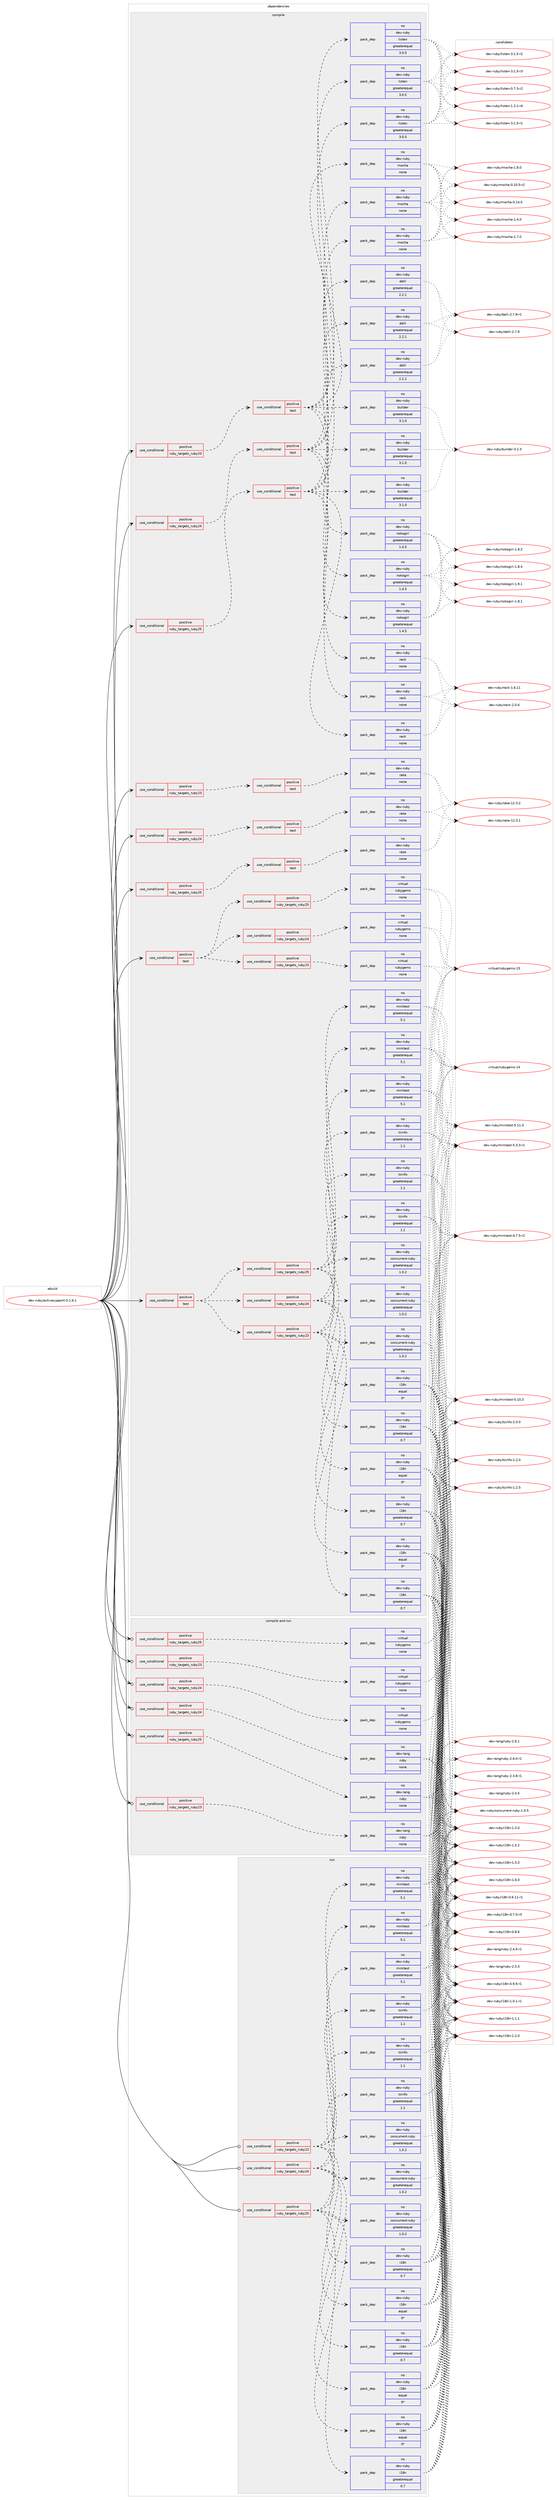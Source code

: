 digraph prolog {

# *************
# Graph options
# *************

newrank=true;
concentrate=true;
compound=true;
graph [rankdir=LR,fontname=Helvetica,fontsize=10,ranksep=1.5];#, ranksep=2.5, nodesep=0.2];
edge  [arrowhead=vee];
node  [fontname=Helvetica,fontsize=10];

# **********
# The ebuild
# **********

subgraph cluster_leftcol {
color=gray;
rank=same;
label=<<i>ebuild</i>>;
id [label="dev-ruby/activesupport-5.1.6.1", color=red, width=4, href="../dev-ruby/activesupport-5.1.6.1.svg"];
}

# ****************
# The dependencies
# ****************

subgraph cluster_midcol {
color=gray;
label=<<i>dependencies</i>>;
subgraph cluster_compile {
fillcolor="#eeeeee";
style=filled;
label=<<i>compile</i>>;
subgraph cond392749 {
dependency1479767 [label=<<TABLE BORDER="0" CELLBORDER="1" CELLSPACING="0" CELLPADDING="4"><TR><TD ROWSPAN="3" CELLPADDING="10">use_conditional</TD></TR><TR><TD>positive</TD></TR><TR><TD>ruby_targets_ruby23</TD></TR></TABLE>>, shape=none, color=red];
subgraph cond392750 {
dependency1479768 [label=<<TABLE BORDER="0" CELLBORDER="1" CELLSPACING="0" CELLPADDING="4"><TR><TD ROWSPAN="3" CELLPADDING="10">use_conditional</TD></TR><TR><TD>positive</TD></TR><TR><TD>test</TD></TR></TABLE>>, shape=none, color=red];
subgraph pack1063598 {
dependency1479769 [label=<<TABLE BORDER="0" CELLBORDER="1" CELLSPACING="0" CELLPADDING="4" WIDTH="220"><TR><TD ROWSPAN="6" CELLPADDING="30">pack_dep</TD></TR><TR><TD WIDTH="110">no</TD></TR><TR><TD>dev-ruby</TD></TR><TR><TD>dalli</TD></TR><TR><TD>greaterequal</TD></TR><TR><TD>2.2.1</TD></TR></TABLE>>, shape=none, color=blue];
}
dependency1479768:e -> dependency1479769:w [weight=20,style="dashed",arrowhead="vee"];
subgraph pack1063599 {
dependency1479770 [label=<<TABLE BORDER="0" CELLBORDER="1" CELLSPACING="0" CELLPADDING="4" WIDTH="220"><TR><TD ROWSPAN="6" CELLPADDING="30">pack_dep</TD></TR><TR><TD WIDTH="110">no</TD></TR><TR><TD>dev-ruby</TD></TR><TR><TD>nokogiri</TD></TR><TR><TD>greaterequal</TD></TR><TR><TD>1.4.5</TD></TR></TABLE>>, shape=none, color=blue];
}
dependency1479768:e -> dependency1479770:w [weight=20,style="dashed",arrowhead="vee"];
subgraph pack1063600 {
dependency1479771 [label=<<TABLE BORDER="0" CELLBORDER="1" CELLSPACING="0" CELLPADDING="4" WIDTH="220"><TR><TD ROWSPAN="6" CELLPADDING="30">pack_dep</TD></TR><TR><TD WIDTH="110">no</TD></TR><TR><TD>dev-ruby</TD></TR><TR><TD>builder</TD></TR><TR><TD>greaterequal</TD></TR><TR><TD>3.1.0</TD></TR></TABLE>>, shape=none, color=blue];
}
dependency1479768:e -> dependency1479771:w [weight=20,style="dashed",arrowhead="vee"];
subgraph pack1063601 {
dependency1479772 [label=<<TABLE BORDER="0" CELLBORDER="1" CELLSPACING="0" CELLPADDING="4" WIDTH="220"><TR><TD ROWSPAN="6" CELLPADDING="30">pack_dep</TD></TR><TR><TD WIDTH="110">no</TD></TR><TR><TD>dev-ruby</TD></TR><TR><TD>listen</TD></TR><TR><TD>greaterequal</TD></TR><TR><TD>3.0.5</TD></TR></TABLE>>, shape=none, color=blue];
}
dependency1479768:e -> dependency1479772:w [weight=20,style="dashed",arrowhead="vee"];
subgraph pack1063602 {
dependency1479773 [label=<<TABLE BORDER="0" CELLBORDER="1" CELLSPACING="0" CELLPADDING="4" WIDTH="220"><TR><TD ROWSPAN="6" CELLPADDING="30">pack_dep</TD></TR><TR><TD WIDTH="110">no</TD></TR><TR><TD>dev-ruby</TD></TR><TR><TD>rack</TD></TR><TR><TD>none</TD></TR><TR><TD></TD></TR></TABLE>>, shape=none, color=blue];
}
dependency1479768:e -> dependency1479773:w [weight=20,style="dashed",arrowhead="vee"];
subgraph pack1063603 {
dependency1479774 [label=<<TABLE BORDER="0" CELLBORDER="1" CELLSPACING="0" CELLPADDING="4" WIDTH="220"><TR><TD ROWSPAN="6" CELLPADDING="30">pack_dep</TD></TR><TR><TD WIDTH="110">no</TD></TR><TR><TD>dev-ruby</TD></TR><TR><TD>mocha</TD></TR><TR><TD>none</TD></TR><TR><TD></TD></TR></TABLE>>, shape=none, color=blue];
}
dependency1479768:e -> dependency1479774:w [weight=20,style="dashed",arrowhead="vee"];
}
dependency1479767:e -> dependency1479768:w [weight=20,style="dashed",arrowhead="vee"];
}
id:e -> dependency1479767:w [weight=20,style="solid",arrowhead="vee"];
subgraph cond392751 {
dependency1479775 [label=<<TABLE BORDER="0" CELLBORDER="1" CELLSPACING="0" CELLPADDING="4"><TR><TD ROWSPAN="3" CELLPADDING="10">use_conditional</TD></TR><TR><TD>positive</TD></TR><TR><TD>ruby_targets_ruby23</TD></TR></TABLE>>, shape=none, color=red];
subgraph cond392752 {
dependency1479776 [label=<<TABLE BORDER="0" CELLBORDER="1" CELLSPACING="0" CELLPADDING="4"><TR><TD ROWSPAN="3" CELLPADDING="10">use_conditional</TD></TR><TR><TD>positive</TD></TR><TR><TD>test</TD></TR></TABLE>>, shape=none, color=red];
subgraph pack1063604 {
dependency1479777 [label=<<TABLE BORDER="0" CELLBORDER="1" CELLSPACING="0" CELLPADDING="4" WIDTH="220"><TR><TD ROWSPAN="6" CELLPADDING="30">pack_dep</TD></TR><TR><TD WIDTH="110">no</TD></TR><TR><TD>dev-ruby</TD></TR><TR><TD>rake</TD></TR><TR><TD>none</TD></TR><TR><TD></TD></TR></TABLE>>, shape=none, color=blue];
}
dependency1479776:e -> dependency1479777:w [weight=20,style="dashed",arrowhead="vee"];
}
dependency1479775:e -> dependency1479776:w [weight=20,style="dashed",arrowhead="vee"];
}
id:e -> dependency1479775:w [weight=20,style="solid",arrowhead="vee"];
subgraph cond392753 {
dependency1479778 [label=<<TABLE BORDER="0" CELLBORDER="1" CELLSPACING="0" CELLPADDING="4"><TR><TD ROWSPAN="3" CELLPADDING="10">use_conditional</TD></TR><TR><TD>positive</TD></TR><TR><TD>ruby_targets_ruby24</TD></TR></TABLE>>, shape=none, color=red];
subgraph cond392754 {
dependency1479779 [label=<<TABLE BORDER="0" CELLBORDER="1" CELLSPACING="0" CELLPADDING="4"><TR><TD ROWSPAN="3" CELLPADDING="10">use_conditional</TD></TR><TR><TD>positive</TD></TR><TR><TD>test</TD></TR></TABLE>>, shape=none, color=red];
subgraph pack1063605 {
dependency1479780 [label=<<TABLE BORDER="0" CELLBORDER="1" CELLSPACING="0" CELLPADDING="4" WIDTH="220"><TR><TD ROWSPAN="6" CELLPADDING="30">pack_dep</TD></TR><TR><TD WIDTH="110">no</TD></TR><TR><TD>dev-ruby</TD></TR><TR><TD>dalli</TD></TR><TR><TD>greaterequal</TD></TR><TR><TD>2.2.1</TD></TR></TABLE>>, shape=none, color=blue];
}
dependency1479779:e -> dependency1479780:w [weight=20,style="dashed",arrowhead="vee"];
subgraph pack1063606 {
dependency1479781 [label=<<TABLE BORDER="0" CELLBORDER="1" CELLSPACING="0" CELLPADDING="4" WIDTH="220"><TR><TD ROWSPAN="6" CELLPADDING="30">pack_dep</TD></TR><TR><TD WIDTH="110">no</TD></TR><TR><TD>dev-ruby</TD></TR><TR><TD>nokogiri</TD></TR><TR><TD>greaterequal</TD></TR><TR><TD>1.4.5</TD></TR></TABLE>>, shape=none, color=blue];
}
dependency1479779:e -> dependency1479781:w [weight=20,style="dashed",arrowhead="vee"];
subgraph pack1063607 {
dependency1479782 [label=<<TABLE BORDER="0" CELLBORDER="1" CELLSPACING="0" CELLPADDING="4" WIDTH="220"><TR><TD ROWSPAN="6" CELLPADDING="30">pack_dep</TD></TR><TR><TD WIDTH="110">no</TD></TR><TR><TD>dev-ruby</TD></TR><TR><TD>builder</TD></TR><TR><TD>greaterequal</TD></TR><TR><TD>3.1.0</TD></TR></TABLE>>, shape=none, color=blue];
}
dependency1479779:e -> dependency1479782:w [weight=20,style="dashed",arrowhead="vee"];
subgraph pack1063608 {
dependency1479783 [label=<<TABLE BORDER="0" CELLBORDER="1" CELLSPACING="0" CELLPADDING="4" WIDTH="220"><TR><TD ROWSPAN="6" CELLPADDING="30">pack_dep</TD></TR><TR><TD WIDTH="110">no</TD></TR><TR><TD>dev-ruby</TD></TR><TR><TD>listen</TD></TR><TR><TD>greaterequal</TD></TR><TR><TD>3.0.5</TD></TR></TABLE>>, shape=none, color=blue];
}
dependency1479779:e -> dependency1479783:w [weight=20,style="dashed",arrowhead="vee"];
subgraph pack1063609 {
dependency1479784 [label=<<TABLE BORDER="0" CELLBORDER="1" CELLSPACING="0" CELLPADDING="4" WIDTH="220"><TR><TD ROWSPAN="6" CELLPADDING="30">pack_dep</TD></TR><TR><TD WIDTH="110">no</TD></TR><TR><TD>dev-ruby</TD></TR><TR><TD>rack</TD></TR><TR><TD>none</TD></TR><TR><TD></TD></TR></TABLE>>, shape=none, color=blue];
}
dependency1479779:e -> dependency1479784:w [weight=20,style="dashed",arrowhead="vee"];
subgraph pack1063610 {
dependency1479785 [label=<<TABLE BORDER="0" CELLBORDER="1" CELLSPACING="0" CELLPADDING="4" WIDTH="220"><TR><TD ROWSPAN="6" CELLPADDING="30">pack_dep</TD></TR><TR><TD WIDTH="110">no</TD></TR><TR><TD>dev-ruby</TD></TR><TR><TD>mocha</TD></TR><TR><TD>none</TD></TR><TR><TD></TD></TR></TABLE>>, shape=none, color=blue];
}
dependency1479779:e -> dependency1479785:w [weight=20,style="dashed",arrowhead="vee"];
}
dependency1479778:e -> dependency1479779:w [weight=20,style="dashed",arrowhead="vee"];
}
id:e -> dependency1479778:w [weight=20,style="solid",arrowhead="vee"];
subgraph cond392755 {
dependency1479786 [label=<<TABLE BORDER="0" CELLBORDER="1" CELLSPACING="0" CELLPADDING="4"><TR><TD ROWSPAN="3" CELLPADDING="10">use_conditional</TD></TR><TR><TD>positive</TD></TR><TR><TD>ruby_targets_ruby24</TD></TR></TABLE>>, shape=none, color=red];
subgraph cond392756 {
dependency1479787 [label=<<TABLE BORDER="0" CELLBORDER="1" CELLSPACING="0" CELLPADDING="4"><TR><TD ROWSPAN="3" CELLPADDING="10">use_conditional</TD></TR><TR><TD>positive</TD></TR><TR><TD>test</TD></TR></TABLE>>, shape=none, color=red];
subgraph pack1063611 {
dependency1479788 [label=<<TABLE BORDER="0" CELLBORDER="1" CELLSPACING="0" CELLPADDING="4" WIDTH="220"><TR><TD ROWSPAN="6" CELLPADDING="30">pack_dep</TD></TR><TR><TD WIDTH="110">no</TD></TR><TR><TD>dev-ruby</TD></TR><TR><TD>rake</TD></TR><TR><TD>none</TD></TR><TR><TD></TD></TR></TABLE>>, shape=none, color=blue];
}
dependency1479787:e -> dependency1479788:w [weight=20,style="dashed",arrowhead="vee"];
}
dependency1479786:e -> dependency1479787:w [weight=20,style="dashed",arrowhead="vee"];
}
id:e -> dependency1479786:w [weight=20,style="solid",arrowhead="vee"];
subgraph cond392757 {
dependency1479789 [label=<<TABLE BORDER="0" CELLBORDER="1" CELLSPACING="0" CELLPADDING="4"><TR><TD ROWSPAN="3" CELLPADDING="10">use_conditional</TD></TR><TR><TD>positive</TD></TR><TR><TD>ruby_targets_ruby25</TD></TR></TABLE>>, shape=none, color=red];
subgraph cond392758 {
dependency1479790 [label=<<TABLE BORDER="0" CELLBORDER="1" CELLSPACING="0" CELLPADDING="4"><TR><TD ROWSPAN="3" CELLPADDING="10">use_conditional</TD></TR><TR><TD>positive</TD></TR><TR><TD>test</TD></TR></TABLE>>, shape=none, color=red];
subgraph pack1063612 {
dependency1479791 [label=<<TABLE BORDER="0" CELLBORDER="1" CELLSPACING="0" CELLPADDING="4" WIDTH="220"><TR><TD ROWSPAN="6" CELLPADDING="30">pack_dep</TD></TR><TR><TD WIDTH="110">no</TD></TR><TR><TD>dev-ruby</TD></TR><TR><TD>dalli</TD></TR><TR><TD>greaterequal</TD></TR><TR><TD>2.2.1</TD></TR></TABLE>>, shape=none, color=blue];
}
dependency1479790:e -> dependency1479791:w [weight=20,style="dashed",arrowhead="vee"];
subgraph pack1063613 {
dependency1479792 [label=<<TABLE BORDER="0" CELLBORDER="1" CELLSPACING="0" CELLPADDING="4" WIDTH="220"><TR><TD ROWSPAN="6" CELLPADDING="30">pack_dep</TD></TR><TR><TD WIDTH="110">no</TD></TR><TR><TD>dev-ruby</TD></TR><TR><TD>nokogiri</TD></TR><TR><TD>greaterequal</TD></TR><TR><TD>1.4.5</TD></TR></TABLE>>, shape=none, color=blue];
}
dependency1479790:e -> dependency1479792:w [weight=20,style="dashed",arrowhead="vee"];
subgraph pack1063614 {
dependency1479793 [label=<<TABLE BORDER="0" CELLBORDER="1" CELLSPACING="0" CELLPADDING="4" WIDTH="220"><TR><TD ROWSPAN="6" CELLPADDING="30">pack_dep</TD></TR><TR><TD WIDTH="110">no</TD></TR><TR><TD>dev-ruby</TD></TR><TR><TD>builder</TD></TR><TR><TD>greaterequal</TD></TR><TR><TD>3.1.0</TD></TR></TABLE>>, shape=none, color=blue];
}
dependency1479790:e -> dependency1479793:w [weight=20,style="dashed",arrowhead="vee"];
subgraph pack1063615 {
dependency1479794 [label=<<TABLE BORDER="0" CELLBORDER="1" CELLSPACING="0" CELLPADDING="4" WIDTH="220"><TR><TD ROWSPAN="6" CELLPADDING="30">pack_dep</TD></TR><TR><TD WIDTH="110">no</TD></TR><TR><TD>dev-ruby</TD></TR><TR><TD>listen</TD></TR><TR><TD>greaterequal</TD></TR><TR><TD>3.0.5</TD></TR></TABLE>>, shape=none, color=blue];
}
dependency1479790:e -> dependency1479794:w [weight=20,style="dashed",arrowhead="vee"];
subgraph pack1063616 {
dependency1479795 [label=<<TABLE BORDER="0" CELLBORDER="1" CELLSPACING="0" CELLPADDING="4" WIDTH="220"><TR><TD ROWSPAN="6" CELLPADDING="30">pack_dep</TD></TR><TR><TD WIDTH="110">no</TD></TR><TR><TD>dev-ruby</TD></TR><TR><TD>rack</TD></TR><TR><TD>none</TD></TR><TR><TD></TD></TR></TABLE>>, shape=none, color=blue];
}
dependency1479790:e -> dependency1479795:w [weight=20,style="dashed",arrowhead="vee"];
subgraph pack1063617 {
dependency1479796 [label=<<TABLE BORDER="0" CELLBORDER="1" CELLSPACING="0" CELLPADDING="4" WIDTH="220"><TR><TD ROWSPAN="6" CELLPADDING="30">pack_dep</TD></TR><TR><TD WIDTH="110">no</TD></TR><TR><TD>dev-ruby</TD></TR><TR><TD>mocha</TD></TR><TR><TD>none</TD></TR><TR><TD></TD></TR></TABLE>>, shape=none, color=blue];
}
dependency1479790:e -> dependency1479796:w [weight=20,style="dashed",arrowhead="vee"];
}
dependency1479789:e -> dependency1479790:w [weight=20,style="dashed",arrowhead="vee"];
}
id:e -> dependency1479789:w [weight=20,style="solid",arrowhead="vee"];
subgraph cond392759 {
dependency1479797 [label=<<TABLE BORDER="0" CELLBORDER="1" CELLSPACING="0" CELLPADDING="4"><TR><TD ROWSPAN="3" CELLPADDING="10">use_conditional</TD></TR><TR><TD>positive</TD></TR><TR><TD>ruby_targets_ruby25</TD></TR></TABLE>>, shape=none, color=red];
subgraph cond392760 {
dependency1479798 [label=<<TABLE BORDER="0" CELLBORDER="1" CELLSPACING="0" CELLPADDING="4"><TR><TD ROWSPAN="3" CELLPADDING="10">use_conditional</TD></TR><TR><TD>positive</TD></TR><TR><TD>test</TD></TR></TABLE>>, shape=none, color=red];
subgraph pack1063618 {
dependency1479799 [label=<<TABLE BORDER="0" CELLBORDER="1" CELLSPACING="0" CELLPADDING="4" WIDTH="220"><TR><TD ROWSPAN="6" CELLPADDING="30">pack_dep</TD></TR><TR><TD WIDTH="110">no</TD></TR><TR><TD>dev-ruby</TD></TR><TR><TD>rake</TD></TR><TR><TD>none</TD></TR><TR><TD></TD></TR></TABLE>>, shape=none, color=blue];
}
dependency1479798:e -> dependency1479799:w [weight=20,style="dashed",arrowhead="vee"];
}
dependency1479797:e -> dependency1479798:w [weight=20,style="dashed",arrowhead="vee"];
}
id:e -> dependency1479797:w [weight=20,style="solid",arrowhead="vee"];
subgraph cond392761 {
dependency1479800 [label=<<TABLE BORDER="0" CELLBORDER="1" CELLSPACING="0" CELLPADDING="4"><TR><TD ROWSPAN="3" CELLPADDING="10">use_conditional</TD></TR><TR><TD>positive</TD></TR><TR><TD>test</TD></TR></TABLE>>, shape=none, color=red];
subgraph cond392762 {
dependency1479801 [label=<<TABLE BORDER="0" CELLBORDER="1" CELLSPACING="0" CELLPADDING="4"><TR><TD ROWSPAN="3" CELLPADDING="10">use_conditional</TD></TR><TR><TD>positive</TD></TR><TR><TD>ruby_targets_ruby23</TD></TR></TABLE>>, shape=none, color=red];
subgraph pack1063619 {
dependency1479802 [label=<<TABLE BORDER="0" CELLBORDER="1" CELLSPACING="0" CELLPADDING="4" WIDTH="220"><TR><TD ROWSPAN="6" CELLPADDING="30">pack_dep</TD></TR><TR><TD WIDTH="110">no</TD></TR><TR><TD>dev-ruby</TD></TR><TR><TD>concurrent-ruby</TD></TR><TR><TD>greaterequal</TD></TR><TR><TD>1.0.2</TD></TR></TABLE>>, shape=none, color=blue];
}
dependency1479801:e -> dependency1479802:w [weight=20,style="dashed",arrowhead="vee"];
subgraph pack1063620 {
dependency1479803 [label=<<TABLE BORDER="0" CELLBORDER="1" CELLSPACING="0" CELLPADDING="4" WIDTH="220"><TR><TD ROWSPAN="6" CELLPADDING="30">pack_dep</TD></TR><TR><TD WIDTH="110">no</TD></TR><TR><TD>dev-ruby</TD></TR><TR><TD>i18n</TD></TR><TR><TD>greaterequal</TD></TR><TR><TD>0.7</TD></TR></TABLE>>, shape=none, color=blue];
}
dependency1479801:e -> dependency1479803:w [weight=20,style="dashed",arrowhead="vee"];
subgraph pack1063621 {
dependency1479804 [label=<<TABLE BORDER="0" CELLBORDER="1" CELLSPACING="0" CELLPADDING="4" WIDTH="220"><TR><TD ROWSPAN="6" CELLPADDING="30">pack_dep</TD></TR><TR><TD WIDTH="110">no</TD></TR><TR><TD>dev-ruby</TD></TR><TR><TD>i18n</TD></TR><TR><TD>equal</TD></TR><TR><TD>0*</TD></TR></TABLE>>, shape=none, color=blue];
}
dependency1479801:e -> dependency1479804:w [weight=20,style="dashed",arrowhead="vee"];
subgraph pack1063622 {
dependency1479805 [label=<<TABLE BORDER="0" CELLBORDER="1" CELLSPACING="0" CELLPADDING="4" WIDTH="220"><TR><TD ROWSPAN="6" CELLPADDING="30">pack_dep</TD></TR><TR><TD WIDTH="110">no</TD></TR><TR><TD>dev-ruby</TD></TR><TR><TD>tzinfo</TD></TR><TR><TD>greaterequal</TD></TR><TR><TD>1.1</TD></TR></TABLE>>, shape=none, color=blue];
}
dependency1479801:e -> dependency1479805:w [weight=20,style="dashed",arrowhead="vee"];
subgraph pack1063623 {
dependency1479806 [label=<<TABLE BORDER="0" CELLBORDER="1" CELLSPACING="0" CELLPADDING="4" WIDTH="220"><TR><TD ROWSPAN="6" CELLPADDING="30">pack_dep</TD></TR><TR><TD WIDTH="110">no</TD></TR><TR><TD>dev-ruby</TD></TR><TR><TD>minitest</TD></TR><TR><TD>greaterequal</TD></TR><TR><TD>5.1</TD></TR></TABLE>>, shape=none, color=blue];
}
dependency1479801:e -> dependency1479806:w [weight=20,style="dashed",arrowhead="vee"];
}
dependency1479800:e -> dependency1479801:w [weight=20,style="dashed",arrowhead="vee"];
subgraph cond392763 {
dependency1479807 [label=<<TABLE BORDER="0" CELLBORDER="1" CELLSPACING="0" CELLPADDING="4"><TR><TD ROWSPAN="3" CELLPADDING="10">use_conditional</TD></TR><TR><TD>positive</TD></TR><TR><TD>ruby_targets_ruby24</TD></TR></TABLE>>, shape=none, color=red];
subgraph pack1063624 {
dependency1479808 [label=<<TABLE BORDER="0" CELLBORDER="1" CELLSPACING="0" CELLPADDING="4" WIDTH="220"><TR><TD ROWSPAN="6" CELLPADDING="30">pack_dep</TD></TR><TR><TD WIDTH="110">no</TD></TR><TR><TD>dev-ruby</TD></TR><TR><TD>concurrent-ruby</TD></TR><TR><TD>greaterequal</TD></TR><TR><TD>1.0.2</TD></TR></TABLE>>, shape=none, color=blue];
}
dependency1479807:e -> dependency1479808:w [weight=20,style="dashed",arrowhead="vee"];
subgraph pack1063625 {
dependency1479809 [label=<<TABLE BORDER="0" CELLBORDER="1" CELLSPACING="0" CELLPADDING="4" WIDTH="220"><TR><TD ROWSPAN="6" CELLPADDING="30">pack_dep</TD></TR><TR><TD WIDTH="110">no</TD></TR><TR><TD>dev-ruby</TD></TR><TR><TD>i18n</TD></TR><TR><TD>greaterequal</TD></TR><TR><TD>0.7</TD></TR></TABLE>>, shape=none, color=blue];
}
dependency1479807:e -> dependency1479809:w [weight=20,style="dashed",arrowhead="vee"];
subgraph pack1063626 {
dependency1479810 [label=<<TABLE BORDER="0" CELLBORDER="1" CELLSPACING="0" CELLPADDING="4" WIDTH="220"><TR><TD ROWSPAN="6" CELLPADDING="30">pack_dep</TD></TR><TR><TD WIDTH="110">no</TD></TR><TR><TD>dev-ruby</TD></TR><TR><TD>i18n</TD></TR><TR><TD>equal</TD></TR><TR><TD>0*</TD></TR></TABLE>>, shape=none, color=blue];
}
dependency1479807:e -> dependency1479810:w [weight=20,style="dashed",arrowhead="vee"];
subgraph pack1063627 {
dependency1479811 [label=<<TABLE BORDER="0" CELLBORDER="1" CELLSPACING="0" CELLPADDING="4" WIDTH="220"><TR><TD ROWSPAN="6" CELLPADDING="30">pack_dep</TD></TR><TR><TD WIDTH="110">no</TD></TR><TR><TD>dev-ruby</TD></TR><TR><TD>tzinfo</TD></TR><TR><TD>greaterequal</TD></TR><TR><TD>1.1</TD></TR></TABLE>>, shape=none, color=blue];
}
dependency1479807:e -> dependency1479811:w [weight=20,style="dashed",arrowhead="vee"];
subgraph pack1063628 {
dependency1479812 [label=<<TABLE BORDER="0" CELLBORDER="1" CELLSPACING="0" CELLPADDING="4" WIDTH="220"><TR><TD ROWSPAN="6" CELLPADDING="30">pack_dep</TD></TR><TR><TD WIDTH="110">no</TD></TR><TR><TD>dev-ruby</TD></TR><TR><TD>minitest</TD></TR><TR><TD>greaterequal</TD></TR><TR><TD>5.1</TD></TR></TABLE>>, shape=none, color=blue];
}
dependency1479807:e -> dependency1479812:w [weight=20,style="dashed",arrowhead="vee"];
}
dependency1479800:e -> dependency1479807:w [weight=20,style="dashed",arrowhead="vee"];
subgraph cond392764 {
dependency1479813 [label=<<TABLE BORDER="0" CELLBORDER="1" CELLSPACING="0" CELLPADDING="4"><TR><TD ROWSPAN="3" CELLPADDING="10">use_conditional</TD></TR><TR><TD>positive</TD></TR><TR><TD>ruby_targets_ruby25</TD></TR></TABLE>>, shape=none, color=red];
subgraph pack1063629 {
dependency1479814 [label=<<TABLE BORDER="0" CELLBORDER="1" CELLSPACING="0" CELLPADDING="4" WIDTH="220"><TR><TD ROWSPAN="6" CELLPADDING="30">pack_dep</TD></TR><TR><TD WIDTH="110">no</TD></TR><TR><TD>dev-ruby</TD></TR><TR><TD>concurrent-ruby</TD></TR><TR><TD>greaterequal</TD></TR><TR><TD>1.0.2</TD></TR></TABLE>>, shape=none, color=blue];
}
dependency1479813:e -> dependency1479814:w [weight=20,style="dashed",arrowhead="vee"];
subgraph pack1063630 {
dependency1479815 [label=<<TABLE BORDER="0" CELLBORDER="1" CELLSPACING="0" CELLPADDING="4" WIDTH="220"><TR><TD ROWSPAN="6" CELLPADDING="30">pack_dep</TD></TR><TR><TD WIDTH="110">no</TD></TR><TR><TD>dev-ruby</TD></TR><TR><TD>i18n</TD></TR><TR><TD>greaterequal</TD></TR><TR><TD>0.7</TD></TR></TABLE>>, shape=none, color=blue];
}
dependency1479813:e -> dependency1479815:w [weight=20,style="dashed",arrowhead="vee"];
subgraph pack1063631 {
dependency1479816 [label=<<TABLE BORDER="0" CELLBORDER="1" CELLSPACING="0" CELLPADDING="4" WIDTH="220"><TR><TD ROWSPAN="6" CELLPADDING="30">pack_dep</TD></TR><TR><TD WIDTH="110">no</TD></TR><TR><TD>dev-ruby</TD></TR><TR><TD>i18n</TD></TR><TR><TD>equal</TD></TR><TR><TD>0*</TD></TR></TABLE>>, shape=none, color=blue];
}
dependency1479813:e -> dependency1479816:w [weight=20,style="dashed",arrowhead="vee"];
subgraph pack1063632 {
dependency1479817 [label=<<TABLE BORDER="0" CELLBORDER="1" CELLSPACING="0" CELLPADDING="4" WIDTH="220"><TR><TD ROWSPAN="6" CELLPADDING="30">pack_dep</TD></TR><TR><TD WIDTH="110">no</TD></TR><TR><TD>dev-ruby</TD></TR><TR><TD>tzinfo</TD></TR><TR><TD>greaterequal</TD></TR><TR><TD>1.1</TD></TR></TABLE>>, shape=none, color=blue];
}
dependency1479813:e -> dependency1479817:w [weight=20,style="dashed",arrowhead="vee"];
subgraph pack1063633 {
dependency1479818 [label=<<TABLE BORDER="0" CELLBORDER="1" CELLSPACING="0" CELLPADDING="4" WIDTH="220"><TR><TD ROWSPAN="6" CELLPADDING="30">pack_dep</TD></TR><TR><TD WIDTH="110">no</TD></TR><TR><TD>dev-ruby</TD></TR><TR><TD>minitest</TD></TR><TR><TD>greaterequal</TD></TR><TR><TD>5.1</TD></TR></TABLE>>, shape=none, color=blue];
}
dependency1479813:e -> dependency1479818:w [weight=20,style="dashed",arrowhead="vee"];
}
dependency1479800:e -> dependency1479813:w [weight=20,style="dashed",arrowhead="vee"];
}
id:e -> dependency1479800:w [weight=20,style="solid",arrowhead="vee"];
subgraph cond392765 {
dependency1479819 [label=<<TABLE BORDER="0" CELLBORDER="1" CELLSPACING="0" CELLPADDING="4"><TR><TD ROWSPAN="3" CELLPADDING="10">use_conditional</TD></TR><TR><TD>positive</TD></TR><TR><TD>test</TD></TR></TABLE>>, shape=none, color=red];
subgraph cond392766 {
dependency1479820 [label=<<TABLE BORDER="0" CELLBORDER="1" CELLSPACING="0" CELLPADDING="4"><TR><TD ROWSPAN="3" CELLPADDING="10">use_conditional</TD></TR><TR><TD>positive</TD></TR><TR><TD>ruby_targets_ruby23</TD></TR></TABLE>>, shape=none, color=red];
subgraph pack1063634 {
dependency1479821 [label=<<TABLE BORDER="0" CELLBORDER="1" CELLSPACING="0" CELLPADDING="4" WIDTH="220"><TR><TD ROWSPAN="6" CELLPADDING="30">pack_dep</TD></TR><TR><TD WIDTH="110">no</TD></TR><TR><TD>virtual</TD></TR><TR><TD>rubygems</TD></TR><TR><TD>none</TD></TR><TR><TD></TD></TR></TABLE>>, shape=none, color=blue];
}
dependency1479820:e -> dependency1479821:w [weight=20,style="dashed",arrowhead="vee"];
}
dependency1479819:e -> dependency1479820:w [weight=20,style="dashed",arrowhead="vee"];
subgraph cond392767 {
dependency1479822 [label=<<TABLE BORDER="0" CELLBORDER="1" CELLSPACING="0" CELLPADDING="4"><TR><TD ROWSPAN="3" CELLPADDING="10">use_conditional</TD></TR><TR><TD>positive</TD></TR><TR><TD>ruby_targets_ruby24</TD></TR></TABLE>>, shape=none, color=red];
subgraph pack1063635 {
dependency1479823 [label=<<TABLE BORDER="0" CELLBORDER="1" CELLSPACING="0" CELLPADDING="4" WIDTH="220"><TR><TD ROWSPAN="6" CELLPADDING="30">pack_dep</TD></TR><TR><TD WIDTH="110">no</TD></TR><TR><TD>virtual</TD></TR><TR><TD>rubygems</TD></TR><TR><TD>none</TD></TR><TR><TD></TD></TR></TABLE>>, shape=none, color=blue];
}
dependency1479822:e -> dependency1479823:w [weight=20,style="dashed",arrowhead="vee"];
}
dependency1479819:e -> dependency1479822:w [weight=20,style="dashed",arrowhead="vee"];
subgraph cond392768 {
dependency1479824 [label=<<TABLE BORDER="0" CELLBORDER="1" CELLSPACING="0" CELLPADDING="4"><TR><TD ROWSPAN="3" CELLPADDING="10">use_conditional</TD></TR><TR><TD>positive</TD></TR><TR><TD>ruby_targets_ruby25</TD></TR></TABLE>>, shape=none, color=red];
subgraph pack1063636 {
dependency1479825 [label=<<TABLE BORDER="0" CELLBORDER="1" CELLSPACING="0" CELLPADDING="4" WIDTH="220"><TR><TD ROWSPAN="6" CELLPADDING="30">pack_dep</TD></TR><TR><TD WIDTH="110">no</TD></TR><TR><TD>virtual</TD></TR><TR><TD>rubygems</TD></TR><TR><TD>none</TD></TR><TR><TD></TD></TR></TABLE>>, shape=none, color=blue];
}
dependency1479824:e -> dependency1479825:w [weight=20,style="dashed",arrowhead="vee"];
}
dependency1479819:e -> dependency1479824:w [weight=20,style="dashed",arrowhead="vee"];
}
id:e -> dependency1479819:w [weight=20,style="solid",arrowhead="vee"];
}
subgraph cluster_compileandrun {
fillcolor="#eeeeee";
style=filled;
label=<<i>compile and run</i>>;
subgraph cond392769 {
dependency1479826 [label=<<TABLE BORDER="0" CELLBORDER="1" CELLSPACING="0" CELLPADDING="4"><TR><TD ROWSPAN="3" CELLPADDING="10">use_conditional</TD></TR><TR><TD>positive</TD></TR><TR><TD>ruby_targets_ruby23</TD></TR></TABLE>>, shape=none, color=red];
subgraph pack1063637 {
dependency1479827 [label=<<TABLE BORDER="0" CELLBORDER="1" CELLSPACING="0" CELLPADDING="4" WIDTH="220"><TR><TD ROWSPAN="6" CELLPADDING="30">pack_dep</TD></TR><TR><TD WIDTH="110">no</TD></TR><TR><TD>dev-lang</TD></TR><TR><TD>ruby</TD></TR><TR><TD>none</TD></TR><TR><TD></TD></TR></TABLE>>, shape=none, color=blue];
}
dependency1479826:e -> dependency1479827:w [weight=20,style="dashed",arrowhead="vee"];
}
id:e -> dependency1479826:w [weight=20,style="solid",arrowhead="odotvee"];
subgraph cond392770 {
dependency1479828 [label=<<TABLE BORDER="0" CELLBORDER="1" CELLSPACING="0" CELLPADDING="4"><TR><TD ROWSPAN="3" CELLPADDING="10">use_conditional</TD></TR><TR><TD>positive</TD></TR><TR><TD>ruby_targets_ruby23</TD></TR></TABLE>>, shape=none, color=red];
subgraph pack1063638 {
dependency1479829 [label=<<TABLE BORDER="0" CELLBORDER="1" CELLSPACING="0" CELLPADDING="4" WIDTH="220"><TR><TD ROWSPAN="6" CELLPADDING="30">pack_dep</TD></TR><TR><TD WIDTH="110">no</TD></TR><TR><TD>virtual</TD></TR><TR><TD>rubygems</TD></TR><TR><TD>none</TD></TR><TR><TD></TD></TR></TABLE>>, shape=none, color=blue];
}
dependency1479828:e -> dependency1479829:w [weight=20,style="dashed",arrowhead="vee"];
}
id:e -> dependency1479828:w [weight=20,style="solid",arrowhead="odotvee"];
subgraph cond392771 {
dependency1479830 [label=<<TABLE BORDER="0" CELLBORDER="1" CELLSPACING="0" CELLPADDING="4"><TR><TD ROWSPAN="3" CELLPADDING="10">use_conditional</TD></TR><TR><TD>positive</TD></TR><TR><TD>ruby_targets_ruby24</TD></TR></TABLE>>, shape=none, color=red];
subgraph pack1063639 {
dependency1479831 [label=<<TABLE BORDER="0" CELLBORDER="1" CELLSPACING="0" CELLPADDING="4" WIDTH="220"><TR><TD ROWSPAN="6" CELLPADDING="30">pack_dep</TD></TR><TR><TD WIDTH="110">no</TD></TR><TR><TD>dev-lang</TD></TR><TR><TD>ruby</TD></TR><TR><TD>none</TD></TR><TR><TD></TD></TR></TABLE>>, shape=none, color=blue];
}
dependency1479830:e -> dependency1479831:w [weight=20,style="dashed",arrowhead="vee"];
}
id:e -> dependency1479830:w [weight=20,style="solid",arrowhead="odotvee"];
subgraph cond392772 {
dependency1479832 [label=<<TABLE BORDER="0" CELLBORDER="1" CELLSPACING="0" CELLPADDING="4"><TR><TD ROWSPAN="3" CELLPADDING="10">use_conditional</TD></TR><TR><TD>positive</TD></TR><TR><TD>ruby_targets_ruby24</TD></TR></TABLE>>, shape=none, color=red];
subgraph pack1063640 {
dependency1479833 [label=<<TABLE BORDER="0" CELLBORDER="1" CELLSPACING="0" CELLPADDING="4" WIDTH="220"><TR><TD ROWSPAN="6" CELLPADDING="30">pack_dep</TD></TR><TR><TD WIDTH="110">no</TD></TR><TR><TD>virtual</TD></TR><TR><TD>rubygems</TD></TR><TR><TD>none</TD></TR><TR><TD></TD></TR></TABLE>>, shape=none, color=blue];
}
dependency1479832:e -> dependency1479833:w [weight=20,style="dashed",arrowhead="vee"];
}
id:e -> dependency1479832:w [weight=20,style="solid",arrowhead="odotvee"];
subgraph cond392773 {
dependency1479834 [label=<<TABLE BORDER="0" CELLBORDER="1" CELLSPACING="0" CELLPADDING="4"><TR><TD ROWSPAN="3" CELLPADDING="10">use_conditional</TD></TR><TR><TD>positive</TD></TR><TR><TD>ruby_targets_ruby25</TD></TR></TABLE>>, shape=none, color=red];
subgraph pack1063641 {
dependency1479835 [label=<<TABLE BORDER="0" CELLBORDER="1" CELLSPACING="0" CELLPADDING="4" WIDTH="220"><TR><TD ROWSPAN="6" CELLPADDING="30">pack_dep</TD></TR><TR><TD WIDTH="110">no</TD></TR><TR><TD>dev-lang</TD></TR><TR><TD>ruby</TD></TR><TR><TD>none</TD></TR><TR><TD></TD></TR></TABLE>>, shape=none, color=blue];
}
dependency1479834:e -> dependency1479835:w [weight=20,style="dashed",arrowhead="vee"];
}
id:e -> dependency1479834:w [weight=20,style="solid",arrowhead="odotvee"];
subgraph cond392774 {
dependency1479836 [label=<<TABLE BORDER="0" CELLBORDER="1" CELLSPACING="0" CELLPADDING="4"><TR><TD ROWSPAN="3" CELLPADDING="10">use_conditional</TD></TR><TR><TD>positive</TD></TR><TR><TD>ruby_targets_ruby25</TD></TR></TABLE>>, shape=none, color=red];
subgraph pack1063642 {
dependency1479837 [label=<<TABLE BORDER="0" CELLBORDER="1" CELLSPACING="0" CELLPADDING="4" WIDTH="220"><TR><TD ROWSPAN="6" CELLPADDING="30">pack_dep</TD></TR><TR><TD WIDTH="110">no</TD></TR><TR><TD>virtual</TD></TR><TR><TD>rubygems</TD></TR><TR><TD>none</TD></TR><TR><TD></TD></TR></TABLE>>, shape=none, color=blue];
}
dependency1479836:e -> dependency1479837:w [weight=20,style="dashed",arrowhead="vee"];
}
id:e -> dependency1479836:w [weight=20,style="solid",arrowhead="odotvee"];
}
subgraph cluster_run {
fillcolor="#eeeeee";
style=filled;
label=<<i>run</i>>;
subgraph cond392775 {
dependency1479838 [label=<<TABLE BORDER="0" CELLBORDER="1" CELLSPACING="0" CELLPADDING="4"><TR><TD ROWSPAN="3" CELLPADDING="10">use_conditional</TD></TR><TR><TD>positive</TD></TR><TR><TD>ruby_targets_ruby23</TD></TR></TABLE>>, shape=none, color=red];
subgraph pack1063643 {
dependency1479839 [label=<<TABLE BORDER="0" CELLBORDER="1" CELLSPACING="0" CELLPADDING="4" WIDTH="220"><TR><TD ROWSPAN="6" CELLPADDING="30">pack_dep</TD></TR><TR><TD WIDTH="110">no</TD></TR><TR><TD>dev-ruby</TD></TR><TR><TD>concurrent-ruby</TD></TR><TR><TD>greaterequal</TD></TR><TR><TD>1.0.2</TD></TR></TABLE>>, shape=none, color=blue];
}
dependency1479838:e -> dependency1479839:w [weight=20,style="dashed",arrowhead="vee"];
subgraph pack1063644 {
dependency1479840 [label=<<TABLE BORDER="0" CELLBORDER="1" CELLSPACING="0" CELLPADDING="4" WIDTH="220"><TR><TD ROWSPAN="6" CELLPADDING="30">pack_dep</TD></TR><TR><TD WIDTH="110">no</TD></TR><TR><TD>dev-ruby</TD></TR><TR><TD>i18n</TD></TR><TR><TD>greaterequal</TD></TR><TR><TD>0.7</TD></TR></TABLE>>, shape=none, color=blue];
}
dependency1479838:e -> dependency1479840:w [weight=20,style="dashed",arrowhead="vee"];
subgraph pack1063645 {
dependency1479841 [label=<<TABLE BORDER="0" CELLBORDER="1" CELLSPACING="0" CELLPADDING="4" WIDTH="220"><TR><TD ROWSPAN="6" CELLPADDING="30">pack_dep</TD></TR><TR><TD WIDTH="110">no</TD></TR><TR><TD>dev-ruby</TD></TR><TR><TD>i18n</TD></TR><TR><TD>equal</TD></TR><TR><TD>0*</TD></TR></TABLE>>, shape=none, color=blue];
}
dependency1479838:e -> dependency1479841:w [weight=20,style="dashed",arrowhead="vee"];
subgraph pack1063646 {
dependency1479842 [label=<<TABLE BORDER="0" CELLBORDER="1" CELLSPACING="0" CELLPADDING="4" WIDTH="220"><TR><TD ROWSPAN="6" CELLPADDING="30">pack_dep</TD></TR><TR><TD WIDTH="110">no</TD></TR><TR><TD>dev-ruby</TD></TR><TR><TD>tzinfo</TD></TR><TR><TD>greaterequal</TD></TR><TR><TD>1.1</TD></TR></TABLE>>, shape=none, color=blue];
}
dependency1479838:e -> dependency1479842:w [weight=20,style="dashed",arrowhead="vee"];
subgraph pack1063647 {
dependency1479843 [label=<<TABLE BORDER="0" CELLBORDER="1" CELLSPACING="0" CELLPADDING="4" WIDTH="220"><TR><TD ROWSPAN="6" CELLPADDING="30">pack_dep</TD></TR><TR><TD WIDTH="110">no</TD></TR><TR><TD>dev-ruby</TD></TR><TR><TD>minitest</TD></TR><TR><TD>greaterequal</TD></TR><TR><TD>5.1</TD></TR></TABLE>>, shape=none, color=blue];
}
dependency1479838:e -> dependency1479843:w [weight=20,style="dashed",arrowhead="vee"];
}
id:e -> dependency1479838:w [weight=20,style="solid",arrowhead="odot"];
subgraph cond392776 {
dependency1479844 [label=<<TABLE BORDER="0" CELLBORDER="1" CELLSPACING="0" CELLPADDING="4"><TR><TD ROWSPAN="3" CELLPADDING="10">use_conditional</TD></TR><TR><TD>positive</TD></TR><TR><TD>ruby_targets_ruby24</TD></TR></TABLE>>, shape=none, color=red];
subgraph pack1063648 {
dependency1479845 [label=<<TABLE BORDER="0" CELLBORDER="1" CELLSPACING="0" CELLPADDING="4" WIDTH="220"><TR><TD ROWSPAN="6" CELLPADDING="30">pack_dep</TD></TR><TR><TD WIDTH="110">no</TD></TR><TR><TD>dev-ruby</TD></TR><TR><TD>concurrent-ruby</TD></TR><TR><TD>greaterequal</TD></TR><TR><TD>1.0.2</TD></TR></TABLE>>, shape=none, color=blue];
}
dependency1479844:e -> dependency1479845:w [weight=20,style="dashed",arrowhead="vee"];
subgraph pack1063649 {
dependency1479846 [label=<<TABLE BORDER="0" CELLBORDER="1" CELLSPACING="0" CELLPADDING="4" WIDTH="220"><TR><TD ROWSPAN="6" CELLPADDING="30">pack_dep</TD></TR><TR><TD WIDTH="110">no</TD></TR><TR><TD>dev-ruby</TD></TR><TR><TD>i18n</TD></TR><TR><TD>greaterequal</TD></TR><TR><TD>0.7</TD></TR></TABLE>>, shape=none, color=blue];
}
dependency1479844:e -> dependency1479846:w [weight=20,style="dashed",arrowhead="vee"];
subgraph pack1063650 {
dependency1479847 [label=<<TABLE BORDER="0" CELLBORDER="1" CELLSPACING="0" CELLPADDING="4" WIDTH="220"><TR><TD ROWSPAN="6" CELLPADDING="30">pack_dep</TD></TR><TR><TD WIDTH="110">no</TD></TR><TR><TD>dev-ruby</TD></TR><TR><TD>i18n</TD></TR><TR><TD>equal</TD></TR><TR><TD>0*</TD></TR></TABLE>>, shape=none, color=blue];
}
dependency1479844:e -> dependency1479847:w [weight=20,style="dashed",arrowhead="vee"];
subgraph pack1063651 {
dependency1479848 [label=<<TABLE BORDER="0" CELLBORDER="1" CELLSPACING="0" CELLPADDING="4" WIDTH="220"><TR><TD ROWSPAN="6" CELLPADDING="30">pack_dep</TD></TR><TR><TD WIDTH="110">no</TD></TR><TR><TD>dev-ruby</TD></TR><TR><TD>tzinfo</TD></TR><TR><TD>greaterequal</TD></TR><TR><TD>1.1</TD></TR></TABLE>>, shape=none, color=blue];
}
dependency1479844:e -> dependency1479848:w [weight=20,style="dashed",arrowhead="vee"];
subgraph pack1063652 {
dependency1479849 [label=<<TABLE BORDER="0" CELLBORDER="1" CELLSPACING="0" CELLPADDING="4" WIDTH="220"><TR><TD ROWSPAN="6" CELLPADDING="30">pack_dep</TD></TR><TR><TD WIDTH="110">no</TD></TR><TR><TD>dev-ruby</TD></TR><TR><TD>minitest</TD></TR><TR><TD>greaterequal</TD></TR><TR><TD>5.1</TD></TR></TABLE>>, shape=none, color=blue];
}
dependency1479844:e -> dependency1479849:w [weight=20,style="dashed",arrowhead="vee"];
}
id:e -> dependency1479844:w [weight=20,style="solid",arrowhead="odot"];
subgraph cond392777 {
dependency1479850 [label=<<TABLE BORDER="0" CELLBORDER="1" CELLSPACING="0" CELLPADDING="4"><TR><TD ROWSPAN="3" CELLPADDING="10">use_conditional</TD></TR><TR><TD>positive</TD></TR><TR><TD>ruby_targets_ruby25</TD></TR></TABLE>>, shape=none, color=red];
subgraph pack1063653 {
dependency1479851 [label=<<TABLE BORDER="0" CELLBORDER="1" CELLSPACING="0" CELLPADDING="4" WIDTH="220"><TR><TD ROWSPAN="6" CELLPADDING="30">pack_dep</TD></TR><TR><TD WIDTH="110">no</TD></TR><TR><TD>dev-ruby</TD></TR><TR><TD>concurrent-ruby</TD></TR><TR><TD>greaterequal</TD></TR><TR><TD>1.0.2</TD></TR></TABLE>>, shape=none, color=blue];
}
dependency1479850:e -> dependency1479851:w [weight=20,style="dashed",arrowhead="vee"];
subgraph pack1063654 {
dependency1479852 [label=<<TABLE BORDER="0" CELLBORDER="1" CELLSPACING="0" CELLPADDING="4" WIDTH="220"><TR><TD ROWSPAN="6" CELLPADDING="30">pack_dep</TD></TR><TR><TD WIDTH="110">no</TD></TR><TR><TD>dev-ruby</TD></TR><TR><TD>i18n</TD></TR><TR><TD>greaterequal</TD></TR><TR><TD>0.7</TD></TR></TABLE>>, shape=none, color=blue];
}
dependency1479850:e -> dependency1479852:w [weight=20,style="dashed",arrowhead="vee"];
subgraph pack1063655 {
dependency1479853 [label=<<TABLE BORDER="0" CELLBORDER="1" CELLSPACING="0" CELLPADDING="4" WIDTH="220"><TR><TD ROWSPAN="6" CELLPADDING="30">pack_dep</TD></TR><TR><TD WIDTH="110">no</TD></TR><TR><TD>dev-ruby</TD></TR><TR><TD>i18n</TD></TR><TR><TD>equal</TD></TR><TR><TD>0*</TD></TR></TABLE>>, shape=none, color=blue];
}
dependency1479850:e -> dependency1479853:w [weight=20,style="dashed",arrowhead="vee"];
subgraph pack1063656 {
dependency1479854 [label=<<TABLE BORDER="0" CELLBORDER="1" CELLSPACING="0" CELLPADDING="4" WIDTH="220"><TR><TD ROWSPAN="6" CELLPADDING="30">pack_dep</TD></TR><TR><TD WIDTH="110">no</TD></TR><TR><TD>dev-ruby</TD></TR><TR><TD>tzinfo</TD></TR><TR><TD>greaterequal</TD></TR><TR><TD>1.1</TD></TR></TABLE>>, shape=none, color=blue];
}
dependency1479850:e -> dependency1479854:w [weight=20,style="dashed",arrowhead="vee"];
subgraph pack1063657 {
dependency1479855 [label=<<TABLE BORDER="0" CELLBORDER="1" CELLSPACING="0" CELLPADDING="4" WIDTH="220"><TR><TD ROWSPAN="6" CELLPADDING="30">pack_dep</TD></TR><TR><TD WIDTH="110">no</TD></TR><TR><TD>dev-ruby</TD></TR><TR><TD>minitest</TD></TR><TR><TD>greaterequal</TD></TR><TR><TD>5.1</TD></TR></TABLE>>, shape=none, color=blue];
}
dependency1479850:e -> dependency1479855:w [weight=20,style="dashed",arrowhead="vee"];
}
id:e -> dependency1479850:w [weight=20,style="solid",arrowhead="odot"];
}
}

# **************
# The candidates
# **************

subgraph cluster_choices {
rank=same;
color=gray;
label=<<i>candidates</i>>;

subgraph choice1063598 {
color=black;
nodesep=1;
choice100101118451141179812147100971081081054550465546564511449 [label="dev-ruby/dalli-2.7.8-r1", color=red, width=4,href="../dev-ruby/dalli-2.7.8-r1.svg"];
choice10010111845114117981214710097108108105455046554657 [label="dev-ruby/dalli-2.7.9", color=red, width=4,href="../dev-ruby/dalli-2.7.9.svg"];
dependency1479769:e -> choice100101118451141179812147100971081081054550465546564511449:w [style=dotted,weight="100"];
dependency1479769:e -> choice10010111845114117981214710097108108105455046554657:w [style=dotted,weight="100"];
}
subgraph choice1063599 {
color=black;
nodesep=1;
choice100101118451141179812147110111107111103105114105454946564649 [label="dev-ruby/nokogiri-1.8.1", color=red, width=4,href="../dev-ruby/nokogiri-1.8.1.svg"];
choice100101118451141179812147110111107111103105114105454946564650 [label="dev-ruby/nokogiri-1.8.2", color=red, width=4,href="../dev-ruby/nokogiri-1.8.2.svg"];
choice100101118451141179812147110111107111103105114105454946564652 [label="dev-ruby/nokogiri-1.8.4", color=red, width=4,href="../dev-ruby/nokogiri-1.8.4.svg"];
choice100101118451141179812147110111107111103105114105454946574649 [label="dev-ruby/nokogiri-1.9.1", color=red, width=4,href="../dev-ruby/nokogiri-1.9.1.svg"];
dependency1479770:e -> choice100101118451141179812147110111107111103105114105454946564649:w [style=dotted,weight="100"];
dependency1479770:e -> choice100101118451141179812147110111107111103105114105454946564650:w [style=dotted,weight="100"];
dependency1479770:e -> choice100101118451141179812147110111107111103105114105454946564652:w [style=dotted,weight="100"];
dependency1479770:e -> choice100101118451141179812147110111107111103105114105454946574649:w [style=dotted,weight="100"];
}
subgraph choice1063600 {
color=black;
nodesep=1;
choice10010111845114117981214798117105108100101114455146504651 [label="dev-ruby/builder-3.2.3", color=red, width=4,href="../dev-ruby/builder-3.2.3.svg"];
dependency1479771:e -> choice10010111845114117981214798117105108100101114455146504651:w [style=dotted,weight="100"];
}
subgraph choice1063601 {
color=black;
nodesep=1;
choice1001011184511411798121471081051151161011104548465546514511450 [label="dev-ruby/listen-0.7.3-r2", color=red, width=4,href="../dev-ruby/listen-0.7.3-r2.svg"];
choice1001011184511411798121471081051151161011104549465146494511452 [label="dev-ruby/listen-1.3.1-r4", color=red, width=4,href="../dev-ruby/listen-1.3.1-r4.svg"];
choice1001011184511411798121471081051151161011104551464946534511449 [label="dev-ruby/listen-3.1.5-r1", color=red, width=4,href="../dev-ruby/listen-3.1.5-r1.svg"];
choice1001011184511411798121471081051151161011104551464946534511450 [label="dev-ruby/listen-3.1.5-r2", color=red, width=4,href="../dev-ruby/listen-3.1.5-r2.svg"];
choice1001011184511411798121471081051151161011104551464946534511451 [label="dev-ruby/listen-3.1.5-r3", color=red, width=4,href="../dev-ruby/listen-3.1.5-r3.svg"];
dependency1479772:e -> choice1001011184511411798121471081051151161011104548465546514511450:w [style=dotted,weight="100"];
dependency1479772:e -> choice1001011184511411798121471081051151161011104549465146494511452:w [style=dotted,weight="100"];
dependency1479772:e -> choice1001011184511411798121471081051151161011104551464946534511449:w [style=dotted,weight="100"];
dependency1479772:e -> choice1001011184511411798121471081051151161011104551464946534511450:w [style=dotted,weight="100"];
dependency1479772:e -> choice1001011184511411798121471081051151161011104551464946534511451:w [style=dotted,weight="100"];
}
subgraph choice1063602 {
color=black;
nodesep=1;
choice100101118451141179812147114979910745494654464949 [label="dev-ruby/rack-1.6.11", color=red, width=4,href="../dev-ruby/rack-1.6.11.svg"];
choice1001011184511411798121471149799107455046484654 [label="dev-ruby/rack-2.0.6", color=red, width=4,href="../dev-ruby/rack-2.0.6.svg"];
dependency1479773:e -> choice100101118451141179812147114979910745494654464949:w [style=dotted,weight="100"];
dependency1479773:e -> choice1001011184511411798121471149799107455046484654:w [style=dotted,weight="100"];
}
subgraph choice1063603 {
color=black;
nodesep=1;
choice1001011184511411798121471091119910497454846494846534511450 [label="dev-ruby/mocha-0.10.5-r2", color=red, width=4,href="../dev-ruby/mocha-0.10.5-r2.svg"];
choice100101118451141179812147109111991049745484649524648 [label="dev-ruby/mocha-0.14.0", color=red, width=4,href="../dev-ruby/mocha-0.14.0.svg"];
choice1001011184511411798121471091119910497454946524648 [label="dev-ruby/mocha-1.4.0", color=red, width=4,href="../dev-ruby/mocha-1.4.0.svg"];
choice1001011184511411798121471091119910497454946554648 [label="dev-ruby/mocha-1.7.0", color=red, width=4,href="../dev-ruby/mocha-1.7.0.svg"];
choice1001011184511411798121471091119910497454946564648 [label="dev-ruby/mocha-1.8.0", color=red, width=4,href="../dev-ruby/mocha-1.8.0.svg"];
dependency1479774:e -> choice1001011184511411798121471091119910497454846494846534511450:w [style=dotted,weight="100"];
dependency1479774:e -> choice100101118451141179812147109111991049745484649524648:w [style=dotted,weight="100"];
dependency1479774:e -> choice1001011184511411798121471091119910497454946524648:w [style=dotted,weight="100"];
dependency1479774:e -> choice1001011184511411798121471091119910497454946554648:w [style=dotted,weight="100"];
dependency1479774:e -> choice1001011184511411798121471091119910497454946564648:w [style=dotted,weight="100"];
}
subgraph choice1063604 {
color=black;
nodesep=1;
choice1001011184511411798121471149710710145495046514649 [label="dev-ruby/rake-12.3.1", color=red, width=4,href="../dev-ruby/rake-12.3.1.svg"];
choice1001011184511411798121471149710710145495046514650 [label="dev-ruby/rake-12.3.2", color=red, width=4,href="../dev-ruby/rake-12.3.2.svg"];
dependency1479777:e -> choice1001011184511411798121471149710710145495046514649:w [style=dotted,weight="100"];
dependency1479777:e -> choice1001011184511411798121471149710710145495046514650:w [style=dotted,weight="100"];
}
subgraph choice1063605 {
color=black;
nodesep=1;
choice100101118451141179812147100971081081054550465546564511449 [label="dev-ruby/dalli-2.7.8-r1", color=red, width=4,href="../dev-ruby/dalli-2.7.8-r1.svg"];
choice10010111845114117981214710097108108105455046554657 [label="dev-ruby/dalli-2.7.9", color=red, width=4,href="../dev-ruby/dalli-2.7.9.svg"];
dependency1479780:e -> choice100101118451141179812147100971081081054550465546564511449:w [style=dotted,weight="100"];
dependency1479780:e -> choice10010111845114117981214710097108108105455046554657:w [style=dotted,weight="100"];
}
subgraph choice1063606 {
color=black;
nodesep=1;
choice100101118451141179812147110111107111103105114105454946564649 [label="dev-ruby/nokogiri-1.8.1", color=red, width=4,href="../dev-ruby/nokogiri-1.8.1.svg"];
choice100101118451141179812147110111107111103105114105454946564650 [label="dev-ruby/nokogiri-1.8.2", color=red, width=4,href="../dev-ruby/nokogiri-1.8.2.svg"];
choice100101118451141179812147110111107111103105114105454946564652 [label="dev-ruby/nokogiri-1.8.4", color=red, width=4,href="../dev-ruby/nokogiri-1.8.4.svg"];
choice100101118451141179812147110111107111103105114105454946574649 [label="dev-ruby/nokogiri-1.9.1", color=red, width=4,href="../dev-ruby/nokogiri-1.9.1.svg"];
dependency1479781:e -> choice100101118451141179812147110111107111103105114105454946564649:w [style=dotted,weight="100"];
dependency1479781:e -> choice100101118451141179812147110111107111103105114105454946564650:w [style=dotted,weight="100"];
dependency1479781:e -> choice100101118451141179812147110111107111103105114105454946564652:w [style=dotted,weight="100"];
dependency1479781:e -> choice100101118451141179812147110111107111103105114105454946574649:w [style=dotted,weight="100"];
}
subgraph choice1063607 {
color=black;
nodesep=1;
choice10010111845114117981214798117105108100101114455146504651 [label="dev-ruby/builder-3.2.3", color=red, width=4,href="../dev-ruby/builder-3.2.3.svg"];
dependency1479782:e -> choice10010111845114117981214798117105108100101114455146504651:w [style=dotted,weight="100"];
}
subgraph choice1063608 {
color=black;
nodesep=1;
choice1001011184511411798121471081051151161011104548465546514511450 [label="dev-ruby/listen-0.7.3-r2", color=red, width=4,href="../dev-ruby/listen-0.7.3-r2.svg"];
choice1001011184511411798121471081051151161011104549465146494511452 [label="dev-ruby/listen-1.3.1-r4", color=red, width=4,href="../dev-ruby/listen-1.3.1-r4.svg"];
choice1001011184511411798121471081051151161011104551464946534511449 [label="dev-ruby/listen-3.1.5-r1", color=red, width=4,href="../dev-ruby/listen-3.1.5-r1.svg"];
choice1001011184511411798121471081051151161011104551464946534511450 [label="dev-ruby/listen-3.1.5-r2", color=red, width=4,href="../dev-ruby/listen-3.1.5-r2.svg"];
choice1001011184511411798121471081051151161011104551464946534511451 [label="dev-ruby/listen-3.1.5-r3", color=red, width=4,href="../dev-ruby/listen-3.1.5-r3.svg"];
dependency1479783:e -> choice1001011184511411798121471081051151161011104548465546514511450:w [style=dotted,weight="100"];
dependency1479783:e -> choice1001011184511411798121471081051151161011104549465146494511452:w [style=dotted,weight="100"];
dependency1479783:e -> choice1001011184511411798121471081051151161011104551464946534511449:w [style=dotted,weight="100"];
dependency1479783:e -> choice1001011184511411798121471081051151161011104551464946534511450:w [style=dotted,weight="100"];
dependency1479783:e -> choice1001011184511411798121471081051151161011104551464946534511451:w [style=dotted,weight="100"];
}
subgraph choice1063609 {
color=black;
nodesep=1;
choice100101118451141179812147114979910745494654464949 [label="dev-ruby/rack-1.6.11", color=red, width=4,href="../dev-ruby/rack-1.6.11.svg"];
choice1001011184511411798121471149799107455046484654 [label="dev-ruby/rack-2.0.6", color=red, width=4,href="../dev-ruby/rack-2.0.6.svg"];
dependency1479784:e -> choice100101118451141179812147114979910745494654464949:w [style=dotted,weight="100"];
dependency1479784:e -> choice1001011184511411798121471149799107455046484654:w [style=dotted,weight="100"];
}
subgraph choice1063610 {
color=black;
nodesep=1;
choice1001011184511411798121471091119910497454846494846534511450 [label="dev-ruby/mocha-0.10.5-r2", color=red, width=4,href="../dev-ruby/mocha-0.10.5-r2.svg"];
choice100101118451141179812147109111991049745484649524648 [label="dev-ruby/mocha-0.14.0", color=red, width=4,href="../dev-ruby/mocha-0.14.0.svg"];
choice1001011184511411798121471091119910497454946524648 [label="dev-ruby/mocha-1.4.0", color=red, width=4,href="../dev-ruby/mocha-1.4.0.svg"];
choice1001011184511411798121471091119910497454946554648 [label="dev-ruby/mocha-1.7.0", color=red, width=4,href="../dev-ruby/mocha-1.7.0.svg"];
choice1001011184511411798121471091119910497454946564648 [label="dev-ruby/mocha-1.8.0", color=red, width=4,href="../dev-ruby/mocha-1.8.0.svg"];
dependency1479785:e -> choice1001011184511411798121471091119910497454846494846534511450:w [style=dotted,weight="100"];
dependency1479785:e -> choice100101118451141179812147109111991049745484649524648:w [style=dotted,weight="100"];
dependency1479785:e -> choice1001011184511411798121471091119910497454946524648:w [style=dotted,weight="100"];
dependency1479785:e -> choice1001011184511411798121471091119910497454946554648:w [style=dotted,weight="100"];
dependency1479785:e -> choice1001011184511411798121471091119910497454946564648:w [style=dotted,weight="100"];
}
subgraph choice1063611 {
color=black;
nodesep=1;
choice1001011184511411798121471149710710145495046514649 [label="dev-ruby/rake-12.3.1", color=red, width=4,href="../dev-ruby/rake-12.3.1.svg"];
choice1001011184511411798121471149710710145495046514650 [label="dev-ruby/rake-12.3.2", color=red, width=4,href="../dev-ruby/rake-12.3.2.svg"];
dependency1479788:e -> choice1001011184511411798121471149710710145495046514649:w [style=dotted,weight="100"];
dependency1479788:e -> choice1001011184511411798121471149710710145495046514650:w [style=dotted,weight="100"];
}
subgraph choice1063612 {
color=black;
nodesep=1;
choice100101118451141179812147100971081081054550465546564511449 [label="dev-ruby/dalli-2.7.8-r1", color=red, width=4,href="../dev-ruby/dalli-2.7.8-r1.svg"];
choice10010111845114117981214710097108108105455046554657 [label="dev-ruby/dalli-2.7.9", color=red, width=4,href="../dev-ruby/dalli-2.7.9.svg"];
dependency1479791:e -> choice100101118451141179812147100971081081054550465546564511449:w [style=dotted,weight="100"];
dependency1479791:e -> choice10010111845114117981214710097108108105455046554657:w [style=dotted,weight="100"];
}
subgraph choice1063613 {
color=black;
nodesep=1;
choice100101118451141179812147110111107111103105114105454946564649 [label="dev-ruby/nokogiri-1.8.1", color=red, width=4,href="../dev-ruby/nokogiri-1.8.1.svg"];
choice100101118451141179812147110111107111103105114105454946564650 [label="dev-ruby/nokogiri-1.8.2", color=red, width=4,href="../dev-ruby/nokogiri-1.8.2.svg"];
choice100101118451141179812147110111107111103105114105454946564652 [label="dev-ruby/nokogiri-1.8.4", color=red, width=4,href="../dev-ruby/nokogiri-1.8.4.svg"];
choice100101118451141179812147110111107111103105114105454946574649 [label="dev-ruby/nokogiri-1.9.1", color=red, width=4,href="../dev-ruby/nokogiri-1.9.1.svg"];
dependency1479792:e -> choice100101118451141179812147110111107111103105114105454946564649:w [style=dotted,weight="100"];
dependency1479792:e -> choice100101118451141179812147110111107111103105114105454946564650:w [style=dotted,weight="100"];
dependency1479792:e -> choice100101118451141179812147110111107111103105114105454946564652:w [style=dotted,weight="100"];
dependency1479792:e -> choice100101118451141179812147110111107111103105114105454946574649:w [style=dotted,weight="100"];
}
subgraph choice1063614 {
color=black;
nodesep=1;
choice10010111845114117981214798117105108100101114455146504651 [label="dev-ruby/builder-3.2.3", color=red, width=4,href="../dev-ruby/builder-3.2.3.svg"];
dependency1479793:e -> choice10010111845114117981214798117105108100101114455146504651:w [style=dotted,weight="100"];
}
subgraph choice1063615 {
color=black;
nodesep=1;
choice1001011184511411798121471081051151161011104548465546514511450 [label="dev-ruby/listen-0.7.3-r2", color=red, width=4,href="../dev-ruby/listen-0.7.3-r2.svg"];
choice1001011184511411798121471081051151161011104549465146494511452 [label="dev-ruby/listen-1.3.1-r4", color=red, width=4,href="../dev-ruby/listen-1.3.1-r4.svg"];
choice1001011184511411798121471081051151161011104551464946534511449 [label="dev-ruby/listen-3.1.5-r1", color=red, width=4,href="../dev-ruby/listen-3.1.5-r1.svg"];
choice1001011184511411798121471081051151161011104551464946534511450 [label="dev-ruby/listen-3.1.5-r2", color=red, width=4,href="../dev-ruby/listen-3.1.5-r2.svg"];
choice1001011184511411798121471081051151161011104551464946534511451 [label="dev-ruby/listen-3.1.5-r3", color=red, width=4,href="../dev-ruby/listen-3.1.5-r3.svg"];
dependency1479794:e -> choice1001011184511411798121471081051151161011104548465546514511450:w [style=dotted,weight="100"];
dependency1479794:e -> choice1001011184511411798121471081051151161011104549465146494511452:w [style=dotted,weight="100"];
dependency1479794:e -> choice1001011184511411798121471081051151161011104551464946534511449:w [style=dotted,weight="100"];
dependency1479794:e -> choice1001011184511411798121471081051151161011104551464946534511450:w [style=dotted,weight="100"];
dependency1479794:e -> choice1001011184511411798121471081051151161011104551464946534511451:w [style=dotted,weight="100"];
}
subgraph choice1063616 {
color=black;
nodesep=1;
choice100101118451141179812147114979910745494654464949 [label="dev-ruby/rack-1.6.11", color=red, width=4,href="../dev-ruby/rack-1.6.11.svg"];
choice1001011184511411798121471149799107455046484654 [label="dev-ruby/rack-2.0.6", color=red, width=4,href="../dev-ruby/rack-2.0.6.svg"];
dependency1479795:e -> choice100101118451141179812147114979910745494654464949:w [style=dotted,weight="100"];
dependency1479795:e -> choice1001011184511411798121471149799107455046484654:w [style=dotted,weight="100"];
}
subgraph choice1063617 {
color=black;
nodesep=1;
choice1001011184511411798121471091119910497454846494846534511450 [label="dev-ruby/mocha-0.10.5-r2", color=red, width=4,href="../dev-ruby/mocha-0.10.5-r2.svg"];
choice100101118451141179812147109111991049745484649524648 [label="dev-ruby/mocha-0.14.0", color=red, width=4,href="../dev-ruby/mocha-0.14.0.svg"];
choice1001011184511411798121471091119910497454946524648 [label="dev-ruby/mocha-1.4.0", color=red, width=4,href="../dev-ruby/mocha-1.4.0.svg"];
choice1001011184511411798121471091119910497454946554648 [label="dev-ruby/mocha-1.7.0", color=red, width=4,href="../dev-ruby/mocha-1.7.0.svg"];
choice1001011184511411798121471091119910497454946564648 [label="dev-ruby/mocha-1.8.0", color=red, width=4,href="../dev-ruby/mocha-1.8.0.svg"];
dependency1479796:e -> choice1001011184511411798121471091119910497454846494846534511450:w [style=dotted,weight="100"];
dependency1479796:e -> choice100101118451141179812147109111991049745484649524648:w [style=dotted,weight="100"];
dependency1479796:e -> choice1001011184511411798121471091119910497454946524648:w [style=dotted,weight="100"];
dependency1479796:e -> choice1001011184511411798121471091119910497454946554648:w [style=dotted,weight="100"];
dependency1479796:e -> choice1001011184511411798121471091119910497454946564648:w [style=dotted,weight="100"];
}
subgraph choice1063618 {
color=black;
nodesep=1;
choice1001011184511411798121471149710710145495046514649 [label="dev-ruby/rake-12.3.1", color=red, width=4,href="../dev-ruby/rake-12.3.1.svg"];
choice1001011184511411798121471149710710145495046514650 [label="dev-ruby/rake-12.3.2", color=red, width=4,href="../dev-ruby/rake-12.3.2.svg"];
dependency1479799:e -> choice1001011184511411798121471149710710145495046514649:w [style=dotted,weight="100"];
dependency1479799:e -> choice1001011184511411798121471149710710145495046514650:w [style=dotted,weight="100"];
}
subgraph choice1063619 {
color=black;
nodesep=1;
choice10010111845114117981214799111110991171141141011101164511411798121454946484653 [label="dev-ruby/concurrent-ruby-1.0.5", color=red, width=4,href="../dev-ruby/concurrent-ruby-1.0.5.svg"];
dependency1479802:e -> choice10010111845114117981214799111110991171141141011101164511411798121454946484653:w [style=dotted,weight="100"];
}
subgraph choice1063620 {
color=black;
nodesep=1;
choice1001011184511411798121471054956110454846544649494511449 [label="dev-ruby/i18n-0.6.11-r1", color=red, width=4,href="../dev-ruby/i18n-0.6.11-r1.svg"];
choice10010111845114117981214710549561104548465546484511451 [label="dev-ruby/i18n-0.7.0-r3", color=red, width=4,href="../dev-ruby/i18n-0.7.0-r3.svg"];
choice1001011184511411798121471054956110454846564654 [label="dev-ruby/i18n-0.8.6", color=red, width=4,href="../dev-ruby/i18n-0.8.6.svg"];
choice10010111845114117981214710549561104548465746534511449 [label="dev-ruby/i18n-0.9.5-r1", color=red, width=4,href="../dev-ruby/i18n-0.9.5-r1.svg"];
choice10010111845114117981214710549561104549464846494511449 [label="dev-ruby/i18n-1.0.1-r1", color=red, width=4,href="../dev-ruby/i18n-1.0.1-r1.svg"];
choice1001011184511411798121471054956110454946494649 [label="dev-ruby/i18n-1.1.1", color=red, width=4,href="../dev-ruby/i18n-1.1.1.svg"];
choice1001011184511411798121471054956110454946504648 [label="dev-ruby/i18n-1.2.0", color=red, width=4,href="../dev-ruby/i18n-1.2.0.svg"];
choice1001011184511411798121471054956110454946514648 [label="dev-ruby/i18n-1.3.0", color=red, width=4,href="../dev-ruby/i18n-1.3.0.svg"];
choice1001011184511411798121471054956110454946534650 [label="dev-ruby/i18n-1.5.2", color=red, width=4,href="../dev-ruby/i18n-1.5.2.svg"];
choice1001011184511411798121471054956110454946534651 [label="dev-ruby/i18n-1.5.3", color=red, width=4,href="../dev-ruby/i18n-1.5.3.svg"];
choice1001011184511411798121471054956110454946544648 [label="dev-ruby/i18n-1.6.0", color=red, width=4,href="../dev-ruby/i18n-1.6.0.svg"];
dependency1479803:e -> choice1001011184511411798121471054956110454846544649494511449:w [style=dotted,weight="100"];
dependency1479803:e -> choice10010111845114117981214710549561104548465546484511451:w [style=dotted,weight="100"];
dependency1479803:e -> choice1001011184511411798121471054956110454846564654:w [style=dotted,weight="100"];
dependency1479803:e -> choice10010111845114117981214710549561104548465746534511449:w [style=dotted,weight="100"];
dependency1479803:e -> choice10010111845114117981214710549561104549464846494511449:w [style=dotted,weight="100"];
dependency1479803:e -> choice1001011184511411798121471054956110454946494649:w [style=dotted,weight="100"];
dependency1479803:e -> choice1001011184511411798121471054956110454946504648:w [style=dotted,weight="100"];
dependency1479803:e -> choice1001011184511411798121471054956110454946514648:w [style=dotted,weight="100"];
dependency1479803:e -> choice1001011184511411798121471054956110454946534650:w [style=dotted,weight="100"];
dependency1479803:e -> choice1001011184511411798121471054956110454946534651:w [style=dotted,weight="100"];
dependency1479803:e -> choice1001011184511411798121471054956110454946544648:w [style=dotted,weight="100"];
}
subgraph choice1063621 {
color=black;
nodesep=1;
choice1001011184511411798121471054956110454846544649494511449 [label="dev-ruby/i18n-0.6.11-r1", color=red, width=4,href="../dev-ruby/i18n-0.6.11-r1.svg"];
choice10010111845114117981214710549561104548465546484511451 [label="dev-ruby/i18n-0.7.0-r3", color=red, width=4,href="../dev-ruby/i18n-0.7.0-r3.svg"];
choice1001011184511411798121471054956110454846564654 [label="dev-ruby/i18n-0.8.6", color=red, width=4,href="../dev-ruby/i18n-0.8.6.svg"];
choice10010111845114117981214710549561104548465746534511449 [label="dev-ruby/i18n-0.9.5-r1", color=red, width=4,href="../dev-ruby/i18n-0.9.5-r1.svg"];
choice10010111845114117981214710549561104549464846494511449 [label="dev-ruby/i18n-1.0.1-r1", color=red, width=4,href="../dev-ruby/i18n-1.0.1-r1.svg"];
choice1001011184511411798121471054956110454946494649 [label="dev-ruby/i18n-1.1.1", color=red, width=4,href="../dev-ruby/i18n-1.1.1.svg"];
choice1001011184511411798121471054956110454946504648 [label="dev-ruby/i18n-1.2.0", color=red, width=4,href="../dev-ruby/i18n-1.2.0.svg"];
choice1001011184511411798121471054956110454946514648 [label="dev-ruby/i18n-1.3.0", color=red, width=4,href="../dev-ruby/i18n-1.3.0.svg"];
choice1001011184511411798121471054956110454946534650 [label="dev-ruby/i18n-1.5.2", color=red, width=4,href="../dev-ruby/i18n-1.5.2.svg"];
choice1001011184511411798121471054956110454946534651 [label="dev-ruby/i18n-1.5.3", color=red, width=4,href="../dev-ruby/i18n-1.5.3.svg"];
choice1001011184511411798121471054956110454946544648 [label="dev-ruby/i18n-1.6.0", color=red, width=4,href="../dev-ruby/i18n-1.6.0.svg"];
dependency1479804:e -> choice1001011184511411798121471054956110454846544649494511449:w [style=dotted,weight="100"];
dependency1479804:e -> choice10010111845114117981214710549561104548465546484511451:w [style=dotted,weight="100"];
dependency1479804:e -> choice1001011184511411798121471054956110454846564654:w [style=dotted,weight="100"];
dependency1479804:e -> choice10010111845114117981214710549561104548465746534511449:w [style=dotted,weight="100"];
dependency1479804:e -> choice10010111845114117981214710549561104549464846494511449:w [style=dotted,weight="100"];
dependency1479804:e -> choice1001011184511411798121471054956110454946494649:w [style=dotted,weight="100"];
dependency1479804:e -> choice1001011184511411798121471054956110454946504648:w [style=dotted,weight="100"];
dependency1479804:e -> choice1001011184511411798121471054956110454946514648:w [style=dotted,weight="100"];
dependency1479804:e -> choice1001011184511411798121471054956110454946534650:w [style=dotted,weight="100"];
dependency1479804:e -> choice1001011184511411798121471054956110454946534651:w [style=dotted,weight="100"];
dependency1479804:e -> choice1001011184511411798121471054956110454946544648:w [style=dotted,weight="100"];
}
subgraph choice1063622 {
color=black;
nodesep=1;
choice100101118451141179812147116122105110102111454946504652 [label="dev-ruby/tzinfo-1.2.4", color=red, width=4,href="../dev-ruby/tzinfo-1.2.4.svg"];
choice100101118451141179812147116122105110102111454946504653 [label="dev-ruby/tzinfo-1.2.5", color=red, width=4,href="../dev-ruby/tzinfo-1.2.5.svg"];
choice100101118451141179812147116122105110102111455046484648 [label="dev-ruby/tzinfo-2.0.0", color=red, width=4,href="../dev-ruby/tzinfo-2.0.0.svg"];
dependency1479805:e -> choice100101118451141179812147116122105110102111454946504652:w [style=dotted,weight="100"];
dependency1479805:e -> choice100101118451141179812147116122105110102111454946504653:w [style=dotted,weight="100"];
dependency1479805:e -> choice100101118451141179812147116122105110102111455046484648:w [style=dotted,weight="100"];
}
subgraph choice1063623 {
color=black;
nodesep=1;
choice1001011184511411798121471091051101051161011151164552465546534511450 [label="dev-ruby/minitest-4.7.5-r2", color=red, width=4,href="../dev-ruby/minitest-4.7.5-r2.svg"];
choice10010111845114117981214710910511010511610111511645534649484651 [label="dev-ruby/minitest-5.10.3", color=red, width=4,href="../dev-ruby/minitest-5.10.3.svg"];
choice10010111845114117981214710910511010511610111511645534649494651 [label="dev-ruby/minitest-5.11.3", color=red, width=4,href="../dev-ruby/minitest-5.11.3.svg"];
choice1001011184511411798121471091051101051161011151164553465146514511449 [label="dev-ruby/minitest-5.3.3-r1", color=red, width=4,href="../dev-ruby/minitest-5.3.3-r1.svg"];
dependency1479806:e -> choice1001011184511411798121471091051101051161011151164552465546534511450:w [style=dotted,weight="100"];
dependency1479806:e -> choice10010111845114117981214710910511010511610111511645534649484651:w [style=dotted,weight="100"];
dependency1479806:e -> choice10010111845114117981214710910511010511610111511645534649494651:w [style=dotted,weight="100"];
dependency1479806:e -> choice1001011184511411798121471091051101051161011151164553465146514511449:w [style=dotted,weight="100"];
}
subgraph choice1063624 {
color=black;
nodesep=1;
choice10010111845114117981214799111110991171141141011101164511411798121454946484653 [label="dev-ruby/concurrent-ruby-1.0.5", color=red, width=4,href="../dev-ruby/concurrent-ruby-1.0.5.svg"];
dependency1479808:e -> choice10010111845114117981214799111110991171141141011101164511411798121454946484653:w [style=dotted,weight="100"];
}
subgraph choice1063625 {
color=black;
nodesep=1;
choice1001011184511411798121471054956110454846544649494511449 [label="dev-ruby/i18n-0.6.11-r1", color=red, width=4,href="../dev-ruby/i18n-0.6.11-r1.svg"];
choice10010111845114117981214710549561104548465546484511451 [label="dev-ruby/i18n-0.7.0-r3", color=red, width=4,href="../dev-ruby/i18n-0.7.0-r3.svg"];
choice1001011184511411798121471054956110454846564654 [label="dev-ruby/i18n-0.8.6", color=red, width=4,href="../dev-ruby/i18n-0.8.6.svg"];
choice10010111845114117981214710549561104548465746534511449 [label="dev-ruby/i18n-0.9.5-r1", color=red, width=4,href="../dev-ruby/i18n-0.9.5-r1.svg"];
choice10010111845114117981214710549561104549464846494511449 [label="dev-ruby/i18n-1.0.1-r1", color=red, width=4,href="../dev-ruby/i18n-1.0.1-r1.svg"];
choice1001011184511411798121471054956110454946494649 [label="dev-ruby/i18n-1.1.1", color=red, width=4,href="../dev-ruby/i18n-1.1.1.svg"];
choice1001011184511411798121471054956110454946504648 [label="dev-ruby/i18n-1.2.0", color=red, width=4,href="../dev-ruby/i18n-1.2.0.svg"];
choice1001011184511411798121471054956110454946514648 [label="dev-ruby/i18n-1.3.0", color=red, width=4,href="../dev-ruby/i18n-1.3.0.svg"];
choice1001011184511411798121471054956110454946534650 [label="dev-ruby/i18n-1.5.2", color=red, width=4,href="../dev-ruby/i18n-1.5.2.svg"];
choice1001011184511411798121471054956110454946534651 [label="dev-ruby/i18n-1.5.3", color=red, width=4,href="../dev-ruby/i18n-1.5.3.svg"];
choice1001011184511411798121471054956110454946544648 [label="dev-ruby/i18n-1.6.0", color=red, width=4,href="../dev-ruby/i18n-1.6.0.svg"];
dependency1479809:e -> choice1001011184511411798121471054956110454846544649494511449:w [style=dotted,weight="100"];
dependency1479809:e -> choice10010111845114117981214710549561104548465546484511451:w [style=dotted,weight="100"];
dependency1479809:e -> choice1001011184511411798121471054956110454846564654:w [style=dotted,weight="100"];
dependency1479809:e -> choice10010111845114117981214710549561104548465746534511449:w [style=dotted,weight="100"];
dependency1479809:e -> choice10010111845114117981214710549561104549464846494511449:w [style=dotted,weight="100"];
dependency1479809:e -> choice1001011184511411798121471054956110454946494649:w [style=dotted,weight="100"];
dependency1479809:e -> choice1001011184511411798121471054956110454946504648:w [style=dotted,weight="100"];
dependency1479809:e -> choice1001011184511411798121471054956110454946514648:w [style=dotted,weight="100"];
dependency1479809:e -> choice1001011184511411798121471054956110454946534650:w [style=dotted,weight="100"];
dependency1479809:e -> choice1001011184511411798121471054956110454946534651:w [style=dotted,weight="100"];
dependency1479809:e -> choice1001011184511411798121471054956110454946544648:w [style=dotted,weight="100"];
}
subgraph choice1063626 {
color=black;
nodesep=1;
choice1001011184511411798121471054956110454846544649494511449 [label="dev-ruby/i18n-0.6.11-r1", color=red, width=4,href="../dev-ruby/i18n-0.6.11-r1.svg"];
choice10010111845114117981214710549561104548465546484511451 [label="dev-ruby/i18n-0.7.0-r3", color=red, width=4,href="../dev-ruby/i18n-0.7.0-r3.svg"];
choice1001011184511411798121471054956110454846564654 [label="dev-ruby/i18n-0.8.6", color=red, width=4,href="../dev-ruby/i18n-0.8.6.svg"];
choice10010111845114117981214710549561104548465746534511449 [label="dev-ruby/i18n-0.9.5-r1", color=red, width=4,href="../dev-ruby/i18n-0.9.5-r1.svg"];
choice10010111845114117981214710549561104549464846494511449 [label="dev-ruby/i18n-1.0.1-r1", color=red, width=4,href="../dev-ruby/i18n-1.0.1-r1.svg"];
choice1001011184511411798121471054956110454946494649 [label="dev-ruby/i18n-1.1.1", color=red, width=4,href="../dev-ruby/i18n-1.1.1.svg"];
choice1001011184511411798121471054956110454946504648 [label="dev-ruby/i18n-1.2.0", color=red, width=4,href="../dev-ruby/i18n-1.2.0.svg"];
choice1001011184511411798121471054956110454946514648 [label="dev-ruby/i18n-1.3.0", color=red, width=4,href="../dev-ruby/i18n-1.3.0.svg"];
choice1001011184511411798121471054956110454946534650 [label="dev-ruby/i18n-1.5.2", color=red, width=4,href="../dev-ruby/i18n-1.5.2.svg"];
choice1001011184511411798121471054956110454946534651 [label="dev-ruby/i18n-1.5.3", color=red, width=4,href="../dev-ruby/i18n-1.5.3.svg"];
choice1001011184511411798121471054956110454946544648 [label="dev-ruby/i18n-1.6.0", color=red, width=4,href="../dev-ruby/i18n-1.6.0.svg"];
dependency1479810:e -> choice1001011184511411798121471054956110454846544649494511449:w [style=dotted,weight="100"];
dependency1479810:e -> choice10010111845114117981214710549561104548465546484511451:w [style=dotted,weight="100"];
dependency1479810:e -> choice1001011184511411798121471054956110454846564654:w [style=dotted,weight="100"];
dependency1479810:e -> choice10010111845114117981214710549561104548465746534511449:w [style=dotted,weight="100"];
dependency1479810:e -> choice10010111845114117981214710549561104549464846494511449:w [style=dotted,weight="100"];
dependency1479810:e -> choice1001011184511411798121471054956110454946494649:w [style=dotted,weight="100"];
dependency1479810:e -> choice1001011184511411798121471054956110454946504648:w [style=dotted,weight="100"];
dependency1479810:e -> choice1001011184511411798121471054956110454946514648:w [style=dotted,weight="100"];
dependency1479810:e -> choice1001011184511411798121471054956110454946534650:w [style=dotted,weight="100"];
dependency1479810:e -> choice1001011184511411798121471054956110454946534651:w [style=dotted,weight="100"];
dependency1479810:e -> choice1001011184511411798121471054956110454946544648:w [style=dotted,weight="100"];
}
subgraph choice1063627 {
color=black;
nodesep=1;
choice100101118451141179812147116122105110102111454946504652 [label="dev-ruby/tzinfo-1.2.4", color=red, width=4,href="../dev-ruby/tzinfo-1.2.4.svg"];
choice100101118451141179812147116122105110102111454946504653 [label="dev-ruby/tzinfo-1.2.5", color=red, width=4,href="../dev-ruby/tzinfo-1.2.5.svg"];
choice100101118451141179812147116122105110102111455046484648 [label="dev-ruby/tzinfo-2.0.0", color=red, width=4,href="../dev-ruby/tzinfo-2.0.0.svg"];
dependency1479811:e -> choice100101118451141179812147116122105110102111454946504652:w [style=dotted,weight="100"];
dependency1479811:e -> choice100101118451141179812147116122105110102111454946504653:w [style=dotted,weight="100"];
dependency1479811:e -> choice100101118451141179812147116122105110102111455046484648:w [style=dotted,weight="100"];
}
subgraph choice1063628 {
color=black;
nodesep=1;
choice1001011184511411798121471091051101051161011151164552465546534511450 [label="dev-ruby/minitest-4.7.5-r2", color=red, width=4,href="../dev-ruby/minitest-4.7.5-r2.svg"];
choice10010111845114117981214710910511010511610111511645534649484651 [label="dev-ruby/minitest-5.10.3", color=red, width=4,href="../dev-ruby/minitest-5.10.3.svg"];
choice10010111845114117981214710910511010511610111511645534649494651 [label="dev-ruby/minitest-5.11.3", color=red, width=4,href="../dev-ruby/minitest-5.11.3.svg"];
choice1001011184511411798121471091051101051161011151164553465146514511449 [label="dev-ruby/minitest-5.3.3-r1", color=red, width=4,href="../dev-ruby/minitest-5.3.3-r1.svg"];
dependency1479812:e -> choice1001011184511411798121471091051101051161011151164552465546534511450:w [style=dotted,weight="100"];
dependency1479812:e -> choice10010111845114117981214710910511010511610111511645534649484651:w [style=dotted,weight="100"];
dependency1479812:e -> choice10010111845114117981214710910511010511610111511645534649494651:w [style=dotted,weight="100"];
dependency1479812:e -> choice1001011184511411798121471091051101051161011151164553465146514511449:w [style=dotted,weight="100"];
}
subgraph choice1063629 {
color=black;
nodesep=1;
choice10010111845114117981214799111110991171141141011101164511411798121454946484653 [label="dev-ruby/concurrent-ruby-1.0.5", color=red, width=4,href="../dev-ruby/concurrent-ruby-1.0.5.svg"];
dependency1479814:e -> choice10010111845114117981214799111110991171141141011101164511411798121454946484653:w [style=dotted,weight="100"];
}
subgraph choice1063630 {
color=black;
nodesep=1;
choice1001011184511411798121471054956110454846544649494511449 [label="dev-ruby/i18n-0.6.11-r1", color=red, width=4,href="../dev-ruby/i18n-0.6.11-r1.svg"];
choice10010111845114117981214710549561104548465546484511451 [label="dev-ruby/i18n-0.7.0-r3", color=red, width=4,href="../dev-ruby/i18n-0.7.0-r3.svg"];
choice1001011184511411798121471054956110454846564654 [label="dev-ruby/i18n-0.8.6", color=red, width=4,href="../dev-ruby/i18n-0.8.6.svg"];
choice10010111845114117981214710549561104548465746534511449 [label="dev-ruby/i18n-0.9.5-r1", color=red, width=4,href="../dev-ruby/i18n-0.9.5-r1.svg"];
choice10010111845114117981214710549561104549464846494511449 [label="dev-ruby/i18n-1.0.1-r1", color=red, width=4,href="../dev-ruby/i18n-1.0.1-r1.svg"];
choice1001011184511411798121471054956110454946494649 [label="dev-ruby/i18n-1.1.1", color=red, width=4,href="../dev-ruby/i18n-1.1.1.svg"];
choice1001011184511411798121471054956110454946504648 [label="dev-ruby/i18n-1.2.0", color=red, width=4,href="../dev-ruby/i18n-1.2.0.svg"];
choice1001011184511411798121471054956110454946514648 [label="dev-ruby/i18n-1.3.0", color=red, width=4,href="../dev-ruby/i18n-1.3.0.svg"];
choice1001011184511411798121471054956110454946534650 [label="dev-ruby/i18n-1.5.2", color=red, width=4,href="../dev-ruby/i18n-1.5.2.svg"];
choice1001011184511411798121471054956110454946534651 [label="dev-ruby/i18n-1.5.3", color=red, width=4,href="../dev-ruby/i18n-1.5.3.svg"];
choice1001011184511411798121471054956110454946544648 [label="dev-ruby/i18n-1.6.0", color=red, width=4,href="../dev-ruby/i18n-1.6.0.svg"];
dependency1479815:e -> choice1001011184511411798121471054956110454846544649494511449:w [style=dotted,weight="100"];
dependency1479815:e -> choice10010111845114117981214710549561104548465546484511451:w [style=dotted,weight="100"];
dependency1479815:e -> choice1001011184511411798121471054956110454846564654:w [style=dotted,weight="100"];
dependency1479815:e -> choice10010111845114117981214710549561104548465746534511449:w [style=dotted,weight="100"];
dependency1479815:e -> choice10010111845114117981214710549561104549464846494511449:w [style=dotted,weight="100"];
dependency1479815:e -> choice1001011184511411798121471054956110454946494649:w [style=dotted,weight="100"];
dependency1479815:e -> choice1001011184511411798121471054956110454946504648:w [style=dotted,weight="100"];
dependency1479815:e -> choice1001011184511411798121471054956110454946514648:w [style=dotted,weight="100"];
dependency1479815:e -> choice1001011184511411798121471054956110454946534650:w [style=dotted,weight="100"];
dependency1479815:e -> choice1001011184511411798121471054956110454946534651:w [style=dotted,weight="100"];
dependency1479815:e -> choice1001011184511411798121471054956110454946544648:w [style=dotted,weight="100"];
}
subgraph choice1063631 {
color=black;
nodesep=1;
choice1001011184511411798121471054956110454846544649494511449 [label="dev-ruby/i18n-0.6.11-r1", color=red, width=4,href="../dev-ruby/i18n-0.6.11-r1.svg"];
choice10010111845114117981214710549561104548465546484511451 [label="dev-ruby/i18n-0.7.0-r3", color=red, width=4,href="../dev-ruby/i18n-0.7.0-r3.svg"];
choice1001011184511411798121471054956110454846564654 [label="dev-ruby/i18n-0.8.6", color=red, width=4,href="../dev-ruby/i18n-0.8.6.svg"];
choice10010111845114117981214710549561104548465746534511449 [label="dev-ruby/i18n-0.9.5-r1", color=red, width=4,href="../dev-ruby/i18n-0.9.5-r1.svg"];
choice10010111845114117981214710549561104549464846494511449 [label="dev-ruby/i18n-1.0.1-r1", color=red, width=4,href="../dev-ruby/i18n-1.0.1-r1.svg"];
choice1001011184511411798121471054956110454946494649 [label="dev-ruby/i18n-1.1.1", color=red, width=4,href="../dev-ruby/i18n-1.1.1.svg"];
choice1001011184511411798121471054956110454946504648 [label="dev-ruby/i18n-1.2.0", color=red, width=4,href="../dev-ruby/i18n-1.2.0.svg"];
choice1001011184511411798121471054956110454946514648 [label="dev-ruby/i18n-1.3.0", color=red, width=4,href="../dev-ruby/i18n-1.3.0.svg"];
choice1001011184511411798121471054956110454946534650 [label="dev-ruby/i18n-1.5.2", color=red, width=4,href="../dev-ruby/i18n-1.5.2.svg"];
choice1001011184511411798121471054956110454946534651 [label="dev-ruby/i18n-1.5.3", color=red, width=4,href="../dev-ruby/i18n-1.5.3.svg"];
choice1001011184511411798121471054956110454946544648 [label="dev-ruby/i18n-1.6.0", color=red, width=4,href="../dev-ruby/i18n-1.6.0.svg"];
dependency1479816:e -> choice1001011184511411798121471054956110454846544649494511449:w [style=dotted,weight="100"];
dependency1479816:e -> choice10010111845114117981214710549561104548465546484511451:w [style=dotted,weight="100"];
dependency1479816:e -> choice1001011184511411798121471054956110454846564654:w [style=dotted,weight="100"];
dependency1479816:e -> choice10010111845114117981214710549561104548465746534511449:w [style=dotted,weight="100"];
dependency1479816:e -> choice10010111845114117981214710549561104549464846494511449:w [style=dotted,weight="100"];
dependency1479816:e -> choice1001011184511411798121471054956110454946494649:w [style=dotted,weight="100"];
dependency1479816:e -> choice1001011184511411798121471054956110454946504648:w [style=dotted,weight="100"];
dependency1479816:e -> choice1001011184511411798121471054956110454946514648:w [style=dotted,weight="100"];
dependency1479816:e -> choice1001011184511411798121471054956110454946534650:w [style=dotted,weight="100"];
dependency1479816:e -> choice1001011184511411798121471054956110454946534651:w [style=dotted,weight="100"];
dependency1479816:e -> choice1001011184511411798121471054956110454946544648:w [style=dotted,weight="100"];
}
subgraph choice1063632 {
color=black;
nodesep=1;
choice100101118451141179812147116122105110102111454946504652 [label="dev-ruby/tzinfo-1.2.4", color=red, width=4,href="../dev-ruby/tzinfo-1.2.4.svg"];
choice100101118451141179812147116122105110102111454946504653 [label="dev-ruby/tzinfo-1.2.5", color=red, width=4,href="../dev-ruby/tzinfo-1.2.5.svg"];
choice100101118451141179812147116122105110102111455046484648 [label="dev-ruby/tzinfo-2.0.0", color=red, width=4,href="../dev-ruby/tzinfo-2.0.0.svg"];
dependency1479817:e -> choice100101118451141179812147116122105110102111454946504652:w [style=dotted,weight="100"];
dependency1479817:e -> choice100101118451141179812147116122105110102111454946504653:w [style=dotted,weight="100"];
dependency1479817:e -> choice100101118451141179812147116122105110102111455046484648:w [style=dotted,weight="100"];
}
subgraph choice1063633 {
color=black;
nodesep=1;
choice1001011184511411798121471091051101051161011151164552465546534511450 [label="dev-ruby/minitest-4.7.5-r2", color=red, width=4,href="../dev-ruby/minitest-4.7.5-r2.svg"];
choice10010111845114117981214710910511010511610111511645534649484651 [label="dev-ruby/minitest-5.10.3", color=red, width=4,href="../dev-ruby/minitest-5.10.3.svg"];
choice10010111845114117981214710910511010511610111511645534649494651 [label="dev-ruby/minitest-5.11.3", color=red, width=4,href="../dev-ruby/minitest-5.11.3.svg"];
choice1001011184511411798121471091051101051161011151164553465146514511449 [label="dev-ruby/minitest-5.3.3-r1", color=red, width=4,href="../dev-ruby/minitest-5.3.3-r1.svg"];
dependency1479818:e -> choice1001011184511411798121471091051101051161011151164552465546534511450:w [style=dotted,weight="100"];
dependency1479818:e -> choice10010111845114117981214710910511010511610111511645534649484651:w [style=dotted,weight="100"];
dependency1479818:e -> choice10010111845114117981214710910511010511610111511645534649494651:w [style=dotted,weight="100"];
dependency1479818:e -> choice1001011184511411798121471091051101051161011151164553465146514511449:w [style=dotted,weight="100"];
}
subgraph choice1063634 {
color=black;
nodesep=1;
choice118105114116117971084711411798121103101109115454952 [label="virtual/rubygems-14", color=red, width=4,href="../virtual/rubygems-14.svg"];
choice118105114116117971084711411798121103101109115454953 [label="virtual/rubygems-15", color=red, width=4,href="../virtual/rubygems-15.svg"];
dependency1479821:e -> choice118105114116117971084711411798121103101109115454952:w [style=dotted,weight="100"];
dependency1479821:e -> choice118105114116117971084711411798121103101109115454953:w [style=dotted,weight="100"];
}
subgraph choice1063635 {
color=black;
nodesep=1;
choice118105114116117971084711411798121103101109115454952 [label="virtual/rubygems-14", color=red, width=4,href="../virtual/rubygems-14.svg"];
choice118105114116117971084711411798121103101109115454953 [label="virtual/rubygems-15", color=red, width=4,href="../virtual/rubygems-15.svg"];
dependency1479823:e -> choice118105114116117971084711411798121103101109115454952:w [style=dotted,weight="100"];
dependency1479823:e -> choice118105114116117971084711411798121103101109115454953:w [style=dotted,weight="100"];
}
subgraph choice1063636 {
color=black;
nodesep=1;
choice118105114116117971084711411798121103101109115454952 [label="virtual/rubygems-14", color=red, width=4,href="../virtual/rubygems-14.svg"];
choice118105114116117971084711411798121103101109115454953 [label="virtual/rubygems-15", color=red, width=4,href="../virtual/rubygems-15.svg"];
dependency1479825:e -> choice118105114116117971084711411798121103101109115454952:w [style=dotted,weight="100"];
dependency1479825:e -> choice118105114116117971084711411798121103101109115454953:w [style=dotted,weight="100"];
}
subgraph choice1063637 {
color=black;
nodesep=1;
choice100101118451089711010347114117981214550465146564511449 [label="dev-lang/ruby-2.3.8-r1", color=red, width=4,href="../dev-lang/ruby-2.3.8-r1.svg"];
choice10010111845108971101034711411798121455046524653 [label="dev-lang/ruby-2.4.5", color=red, width=4,href="../dev-lang/ruby-2.4.5.svg"];
choice100101118451089711010347114117981214550465246534511449 [label="dev-lang/ruby-2.4.5-r1", color=red, width=4,href="../dev-lang/ruby-2.4.5-r1.svg"];
choice10010111845108971101034711411798121455046534651 [label="dev-lang/ruby-2.5.3", color=red, width=4,href="../dev-lang/ruby-2.5.3.svg"];
choice100101118451089711010347114117981214550465446484511449 [label="dev-lang/ruby-2.6.0-r1", color=red, width=4,href="../dev-lang/ruby-2.6.0-r1.svg"];
choice10010111845108971101034711411798121455046544649 [label="dev-lang/ruby-2.6.1", color=red, width=4,href="../dev-lang/ruby-2.6.1.svg"];
dependency1479827:e -> choice100101118451089711010347114117981214550465146564511449:w [style=dotted,weight="100"];
dependency1479827:e -> choice10010111845108971101034711411798121455046524653:w [style=dotted,weight="100"];
dependency1479827:e -> choice100101118451089711010347114117981214550465246534511449:w [style=dotted,weight="100"];
dependency1479827:e -> choice10010111845108971101034711411798121455046534651:w [style=dotted,weight="100"];
dependency1479827:e -> choice100101118451089711010347114117981214550465446484511449:w [style=dotted,weight="100"];
dependency1479827:e -> choice10010111845108971101034711411798121455046544649:w [style=dotted,weight="100"];
}
subgraph choice1063638 {
color=black;
nodesep=1;
choice118105114116117971084711411798121103101109115454952 [label="virtual/rubygems-14", color=red, width=4,href="../virtual/rubygems-14.svg"];
choice118105114116117971084711411798121103101109115454953 [label="virtual/rubygems-15", color=red, width=4,href="../virtual/rubygems-15.svg"];
dependency1479829:e -> choice118105114116117971084711411798121103101109115454952:w [style=dotted,weight="100"];
dependency1479829:e -> choice118105114116117971084711411798121103101109115454953:w [style=dotted,weight="100"];
}
subgraph choice1063639 {
color=black;
nodesep=1;
choice100101118451089711010347114117981214550465146564511449 [label="dev-lang/ruby-2.3.8-r1", color=red, width=4,href="../dev-lang/ruby-2.3.8-r1.svg"];
choice10010111845108971101034711411798121455046524653 [label="dev-lang/ruby-2.4.5", color=red, width=4,href="../dev-lang/ruby-2.4.5.svg"];
choice100101118451089711010347114117981214550465246534511449 [label="dev-lang/ruby-2.4.5-r1", color=red, width=4,href="../dev-lang/ruby-2.4.5-r1.svg"];
choice10010111845108971101034711411798121455046534651 [label="dev-lang/ruby-2.5.3", color=red, width=4,href="../dev-lang/ruby-2.5.3.svg"];
choice100101118451089711010347114117981214550465446484511449 [label="dev-lang/ruby-2.6.0-r1", color=red, width=4,href="../dev-lang/ruby-2.6.0-r1.svg"];
choice10010111845108971101034711411798121455046544649 [label="dev-lang/ruby-2.6.1", color=red, width=4,href="../dev-lang/ruby-2.6.1.svg"];
dependency1479831:e -> choice100101118451089711010347114117981214550465146564511449:w [style=dotted,weight="100"];
dependency1479831:e -> choice10010111845108971101034711411798121455046524653:w [style=dotted,weight="100"];
dependency1479831:e -> choice100101118451089711010347114117981214550465246534511449:w [style=dotted,weight="100"];
dependency1479831:e -> choice10010111845108971101034711411798121455046534651:w [style=dotted,weight="100"];
dependency1479831:e -> choice100101118451089711010347114117981214550465446484511449:w [style=dotted,weight="100"];
dependency1479831:e -> choice10010111845108971101034711411798121455046544649:w [style=dotted,weight="100"];
}
subgraph choice1063640 {
color=black;
nodesep=1;
choice118105114116117971084711411798121103101109115454952 [label="virtual/rubygems-14", color=red, width=4,href="../virtual/rubygems-14.svg"];
choice118105114116117971084711411798121103101109115454953 [label="virtual/rubygems-15", color=red, width=4,href="../virtual/rubygems-15.svg"];
dependency1479833:e -> choice118105114116117971084711411798121103101109115454952:w [style=dotted,weight="100"];
dependency1479833:e -> choice118105114116117971084711411798121103101109115454953:w [style=dotted,weight="100"];
}
subgraph choice1063641 {
color=black;
nodesep=1;
choice100101118451089711010347114117981214550465146564511449 [label="dev-lang/ruby-2.3.8-r1", color=red, width=4,href="../dev-lang/ruby-2.3.8-r1.svg"];
choice10010111845108971101034711411798121455046524653 [label="dev-lang/ruby-2.4.5", color=red, width=4,href="../dev-lang/ruby-2.4.5.svg"];
choice100101118451089711010347114117981214550465246534511449 [label="dev-lang/ruby-2.4.5-r1", color=red, width=4,href="../dev-lang/ruby-2.4.5-r1.svg"];
choice10010111845108971101034711411798121455046534651 [label="dev-lang/ruby-2.5.3", color=red, width=4,href="../dev-lang/ruby-2.5.3.svg"];
choice100101118451089711010347114117981214550465446484511449 [label="dev-lang/ruby-2.6.0-r1", color=red, width=4,href="../dev-lang/ruby-2.6.0-r1.svg"];
choice10010111845108971101034711411798121455046544649 [label="dev-lang/ruby-2.6.1", color=red, width=4,href="../dev-lang/ruby-2.6.1.svg"];
dependency1479835:e -> choice100101118451089711010347114117981214550465146564511449:w [style=dotted,weight="100"];
dependency1479835:e -> choice10010111845108971101034711411798121455046524653:w [style=dotted,weight="100"];
dependency1479835:e -> choice100101118451089711010347114117981214550465246534511449:w [style=dotted,weight="100"];
dependency1479835:e -> choice10010111845108971101034711411798121455046534651:w [style=dotted,weight="100"];
dependency1479835:e -> choice100101118451089711010347114117981214550465446484511449:w [style=dotted,weight="100"];
dependency1479835:e -> choice10010111845108971101034711411798121455046544649:w [style=dotted,weight="100"];
}
subgraph choice1063642 {
color=black;
nodesep=1;
choice118105114116117971084711411798121103101109115454952 [label="virtual/rubygems-14", color=red, width=4,href="../virtual/rubygems-14.svg"];
choice118105114116117971084711411798121103101109115454953 [label="virtual/rubygems-15", color=red, width=4,href="../virtual/rubygems-15.svg"];
dependency1479837:e -> choice118105114116117971084711411798121103101109115454952:w [style=dotted,weight="100"];
dependency1479837:e -> choice118105114116117971084711411798121103101109115454953:w [style=dotted,weight="100"];
}
subgraph choice1063643 {
color=black;
nodesep=1;
choice10010111845114117981214799111110991171141141011101164511411798121454946484653 [label="dev-ruby/concurrent-ruby-1.0.5", color=red, width=4,href="../dev-ruby/concurrent-ruby-1.0.5.svg"];
dependency1479839:e -> choice10010111845114117981214799111110991171141141011101164511411798121454946484653:w [style=dotted,weight="100"];
}
subgraph choice1063644 {
color=black;
nodesep=1;
choice1001011184511411798121471054956110454846544649494511449 [label="dev-ruby/i18n-0.6.11-r1", color=red, width=4,href="../dev-ruby/i18n-0.6.11-r1.svg"];
choice10010111845114117981214710549561104548465546484511451 [label="dev-ruby/i18n-0.7.0-r3", color=red, width=4,href="../dev-ruby/i18n-0.7.0-r3.svg"];
choice1001011184511411798121471054956110454846564654 [label="dev-ruby/i18n-0.8.6", color=red, width=4,href="../dev-ruby/i18n-0.8.6.svg"];
choice10010111845114117981214710549561104548465746534511449 [label="dev-ruby/i18n-0.9.5-r1", color=red, width=4,href="../dev-ruby/i18n-0.9.5-r1.svg"];
choice10010111845114117981214710549561104549464846494511449 [label="dev-ruby/i18n-1.0.1-r1", color=red, width=4,href="../dev-ruby/i18n-1.0.1-r1.svg"];
choice1001011184511411798121471054956110454946494649 [label="dev-ruby/i18n-1.1.1", color=red, width=4,href="../dev-ruby/i18n-1.1.1.svg"];
choice1001011184511411798121471054956110454946504648 [label="dev-ruby/i18n-1.2.0", color=red, width=4,href="../dev-ruby/i18n-1.2.0.svg"];
choice1001011184511411798121471054956110454946514648 [label="dev-ruby/i18n-1.3.0", color=red, width=4,href="../dev-ruby/i18n-1.3.0.svg"];
choice1001011184511411798121471054956110454946534650 [label="dev-ruby/i18n-1.5.2", color=red, width=4,href="../dev-ruby/i18n-1.5.2.svg"];
choice1001011184511411798121471054956110454946534651 [label="dev-ruby/i18n-1.5.3", color=red, width=4,href="../dev-ruby/i18n-1.5.3.svg"];
choice1001011184511411798121471054956110454946544648 [label="dev-ruby/i18n-1.6.0", color=red, width=4,href="../dev-ruby/i18n-1.6.0.svg"];
dependency1479840:e -> choice1001011184511411798121471054956110454846544649494511449:w [style=dotted,weight="100"];
dependency1479840:e -> choice10010111845114117981214710549561104548465546484511451:w [style=dotted,weight="100"];
dependency1479840:e -> choice1001011184511411798121471054956110454846564654:w [style=dotted,weight="100"];
dependency1479840:e -> choice10010111845114117981214710549561104548465746534511449:w [style=dotted,weight="100"];
dependency1479840:e -> choice10010111845114117981214710549561104549464846494511449:w [style=dotted,weight="100"];
dependency1479840:e -> choice1001011184511411798121471054956110454946494649:w [style=dotted,weight="100"];
dependency1479840:e -> choice1001011184511411798121471054956110454946504648:w [style=dotted,weight="100"];
dependency1479840:e -> choice1001011184511411798121471054956110454946514648:w [style=dotted,weight="100"];
dependency1479840:e -> choice1001011184511411798121471054956110454946534650:w [style=dotted,weight="100"];
dependency1479840:e -> choice1001011184511411798121471054956110454946534651:w [style=dotted,weight="100"];
dependency1479840:e -> choice1001011184511411798121471054956110454946544648:w [style=dotted,weight="100"];
}
subgraph choice1063645 {
color=black;
nodesep=1;
choice1001011184511411798121471054956110454846544649494511449 [label="dev-ruby/i18n-0.6.11-r1", color=red, width=4,href="../dev-ruby/i18n-0.6.11-r1.svg"];
choice10010111845114117981214710549561104548465546484511451 [label="dev-ruby/i18n-0.7.0-r3", color=red, width=4,href="../dev-ruby/i18n-0.7.0-r3.svg"];
choice1001011184511411798121471054956110454846564654 [label="dev-ruby/i18n-0.8.6", color=red, width=4,href="../dev-ruby/i18n-0.8.6.svg"];
choice10010111845114117981214710549561104548465746534511449 [label="dev-ruby/i18n-0.9.5-r1", color=red, width=4,href="../dev-ruby/i18n-0.9.5-r1.svg"];
choice10010111845114117981214710549561104549464846494511449 [label="dev-ruby/i18n-1.0.1-r1", color=red, width=4,href="../dev-ruby/i18n-1.0.1-r1.svg"];
choice1001011184511411798121471054956110454946494649 [label="dev-ruby/i18n-1.1.1", color=red, width=4,href="../dev-ruby/i18n-1.1.1.svg"];
choice1001011184511411798121471054956110454946504648 [label="dev-ruby/i18n-1.2.0", color=red, width=4,href="../dev-ruby/i18n-1.2.0.svg"];
choice1001011184511411798121471054956110454946514648 [label="dev-ruby/i18n-1.3.0", color=red, width=4,href="../dev-ruby/i18n-1.3.0.svg"];
choice1001011184511411798121471054956110454946534650 [label="dev-ruby/i18n-1.5.2", color=red, width=4,href="../dev-ruby/i18n-1.5.2.svg"];
choice1001011184511411798121471054956110454946534651 [label="dev-ruby/i18n-1.5.3", color=red, width=4,href="../dev-ruby/i18n-1.5.3.svg"];
choice1001011184511411798121471054956110454946544648 [label="dev-ruby/i18n-1.6.0", color=red, width=4,href="../dev-ruby/i18n-1.6.0.svg"];
dependency1479841:e -> choice1001011184511411798121471054956110454846544649494511449:w [style=dotted,weight="100"];
dependency1479841:e -> choice10010111845114117981214710549561104548465546484511451:w [style=dotted,weight="100"];
dependency1479841:e -> choice1001011184511411798121471054956110454846564654:w [style=dotted,weight="100"];
dependency1479841:e -> choice10010111845114117981214710549561104548465746534511449:w [style=dotted,weight="100"];
dependency1479841:e -> choice10010111845114117981214710549561104549464846494511449:w [style=dotted,weight="100"];
dependency1479841:e -> choice1001011184511411798121471054956110454946494649:w [style=dotted,weight="100"];
dependency1479841:e -> choice1001011184511411798121471054956110454946504648:w [style=dotted,weight="100"];
dependency1479841:e -> choice1001011184511411798121471054956110454946514648:w [style=dotted,weight="100"];
dependency1479841:e -> choice1001011184511411798121471054956110454946534650:w [style=dotted,weight="100"];
dependency1479841:e -> choice1001011184511411798121471054956110454946534651:w [style=dotted,weight="100"];
dependency1479841:e -> choice1001011184511411798121471054956110454946544648:w [style=dotted,weight="100"];
}
subgraph choice1063646 {
color=black;
nodesep=1;
choice100101118451141179812147116122105110102111454946504652 [label="dev-ruby/tzinfo-1.2.4", color=red, width=4,href="../dev-ruby/tzinfo-1.2.4.svg"];
choice100101118451141179812147116122105110102111454946504653 [label="dev-ruby/tzinfo-1.2.5", color=red, width=4,href="../dev-ruby/tzinfo-1.2.5.svg"];
choice100101118451141179812147116122105110102111455046484648 [label="dev-ruby/tzinfo-2.0.0", color=red, width=4,href="../dev-ruby/tzinfo-2.0.0.svg"];
dependency1479842:e -> choice100101118451141179812147116122105110102111454946504652:w [style=dotted,weight="100"];
dependency1479842:e -> choice100101118451141179812147116122105110102111454946504653:w [style=dotted,weight="100"];
dependency1479842:e -> choice100101118451141179812147116122105110102111455046484648:w [style=dotted,weight="100"];
}
subgraph choice1063647 {
color=black;
nodesep=1;
choice1001011184511411798121471091051101051161011151164552465546534511450 [label="dev-ruby/minitest-4.7.5-r2", color=red, width=4,href="../dev-ruby/minitest-4.7.5-r2.svg"];
choice10010111845114117981214710910511010511610111511645534649484651 [label="dev-ruby/minitest-5.10.3", color=red, width=4,href="../dev-ruby/minitest-5.10.3.svg"];
choice10010111845114117981214710910511010511610111511645534649494651 [label="dev-ruby/minitest-5.11.3", color=red, width=4,href="../dev-ruby/minitest-5.11.3.svg"];
choice1001011184511411798121471091051101051161011151164553465146514511449 [label="dev-ruby/minitest-5.3.3-r1", color=red, width=4,href="../dev-ruby/minitest-5.3.3-r1.svg"];
dependency1479843:e -> choice1001011184511411798121471091051101051161011151164552465546534511450:w [style=dotted,weight="100"];
dependency1479843:e -> choice10010111845114117981214710910511010511610111511645534649484651:w [style=dotted,weight="100"];
dependency1479843:e -> choice10010111845114117981214710910511010511610111511645534649494651:w [style=dotted,weight="100"];
dependency1479843:e -> choice1001011184511411798121471091051101051161011151164553465146514511449:w [style=dotted,weight="100"];
}
subgraph choice1063648 {
color=black;
nodesep=1;
choice10010111845114117981214799111110991171141141011101164511411798121454946484653 [label="dev-ruby/concurrent-ruby-1.0.5", color=red, width=4,href="../dev-ruby/concurrent-ruby-1.0.5.svg"];
dependency1479845:e -> choice10010111845114117981214799111110991171141141011101164511411798121454946484653:w [style=dotted,weight="100"];
}
subgraph choice1063649 {
color=black;
nodesep=1;
choice1001011184511411798121471054956110454846544649494511449 [label="dev-ruby/i18n-0.6.11-r1", color=red, width=4,href="../dev-ruby/i18n-0.6.11-r1.svg"];
choice10010111845114117981214710549561104548465546484511451 [label="dev-ruby/i18n-0.7.0-r3", color=red, width=4,href="../dev-ruby/i18n-0.7.0-r3.svg"];
choice1001011184511411798121471054956110454846564654 [label="dev-ruby/i18n-0.8.6", color=red, width=4,href="../dev-ruby/i18n-0.8.6.svg"];
choice10010111845114117981214710549561104548465746534511449 [label="dev-ruby/i18n-0.9.5-r1", color=red, width=4,href="../dev-ruby/i18n-0.9.5-r1.svg"];
choice10010111845114117981214710549561104549464846494511449 [label="dev-ruby/i18n-1.0.1-r1", color=red, width=4,href="../dev-ruby/i18n-1.0.1-r1.svg"];
choice1001011184511411798121471054956110454946494649 [label="dev-ruby/i18n-1.1.1", color=red, width=4,href="../dev-ruby/i18n-1.1.1.svg"];
choice1001011184511411798121471054956110454946504648 [label="dev-ruby/i18n-1.2.0", color=red, width=4,href="../dev-ruby/i18n-1.2.0.svg"];
choice1001011184511411798121471054956110454946514648 [label="dev-ruby/i18n-1.3.0", color=red, width=4,href="../dev-ruby/i18n-1.3.0.svg"];
choice1001011184511411798121471054956110454946534650 [label="dev-ruby/i18n-1.5.2", color=red, width=4,href="../dev-ruby/i18n-1.5.2.svg"];
choice1001011184511411798121471054956110454946534651 [label="dev-ruby/i18n-1.5.3", color=red, width=4,href="../dev-ruby/i18n-1.5.3.svg"];
choice1001011184511411798121471054956110454946544648 [label="dev-ruby/i18n-1.6.0", color=red, width=4,href="../dev-ruby/i18n-1.6.0.svg"];
dependency1479846:e -> choice1001011184511411798121471054956110454846544649494511449:w [style=dotted,weight="100"];
dependency1479846:e -> choice10010111845114117981214710549561104548465546484511451:w [style=dotted,weight="100"];
dependency1479846:e -> choice1001011184511411798121471054956110454846564654:w [style=dotted,weight="100"];
dependency1479846:e -> choice10010111845114117981214710549561104548465746534511449:w [style=dotted,weight="100"];
dependency1479846:e -> choice10010111845114117981214710549561104549464846494511449:w [style=dotted,weight="100"];
dependency1479846:e -> choice1001011184511411798121471054956110454946494649:w [style=dotted,weight="100"];
dependency1479846:e -> choice1001011184511411798121471054956110454946504648:w [style=dotted,weight="100"];
dependency1479846:e -> choice1001011184511411798121471054956110454946514648:w [style=dotted,weight="100"];
dependency1479846:e -> choice1001011184511411798121471054956110454946534650:w [style=dotted,weight="100"];
dependency1479846:e -> choice1001011184511411798121471054956110454946534651:w [style=dotted,weight="100"];
dependency1479846:e -> choice1001011184511411798121471054956110454946544648:w [style=dotted,weight="100"];
}
subgraph choice1063650 {
color=black;
nodesep=1;
choice1001011184511411798121471054956110454846544649494511449 [label="dev-ruby/i18n-0.6.11-r1", color=red, width=4,href="../dev-ruby/i18n-0.6.11-r1.svg"];
choice10010111845114117981214710549561104548465546484511451 [label="dev-ruby/i18n-0.7.0-r3", color=red, width=4,href="../dev-ruby/i18n-0.7.0-r3.svg"];
choice1001011184511411798121471054956110454846564654 [label="dev-ruby/i18n-0.8.6", color=red, width=4,href="../dev-ruby/i18n-0.8.6.svg"];
choice10010111845114117981214710549561104548465746534511449 [label="dev-ruby/i18n-0.9.5-r1", color=red, width=4,href="../dev-ruby/i18n-0.9.5-r1.svg"];
choice10010111845114117981214710549561104549464846494511449 [label="dev-ruby/i18n-1.0.1-r1", color=red, width=4,href="../dev-ruby/i18n-1.0.1-r1.svg"];
choice1001011184511411798121471054956110454946494649 [label="dev-ruby/i18n-1.1.1", color=red, width=4,href="../dev-ruby/i18n-1.1.1.svg"];
choice1001011184511411798121471054956110454946504648 [label="dev-ruby/i18n-1.2.0", color=red, width=4,href="../dev-ruby/i18n-1.2.0.svg"];
choice1001011184511411798121471054956110454946514648 [label="dev-ruby/i18n-1.3.0", color=red, width=4,href="../dev-ruby/i18n-1.3.0.svg"];
choice1001011184511411798121471054956110454946534650 [label="dev-ruby/i18n-1.5.2", color=red, width=4,href="../dev-ruby/i18n-1.5.2.svg"];
choice1001011184511411798121471054956110454946534651 [label="dev-ruby/i18n-1.5.3", color=red, width=4,href="../dev-ruby/i18n-1.5.3.svg"];
choice1001011184511411798121471054956110454946544648 [label="dev-ruby/i18n-1.6.0", color=red, width=4,href="../dev-ruby/i18n-1.6.0.svg"];
dependency1479847:e -> choice1001011184511411798121471054956110454846544649494511449:w [style=dotted,weight="100"];
dependency1479847:e -> choice10010111845114117981214710549561104548465546484511451:w [style=dotted,weight="100"];
dependency1479847:e -> choice1001011184511411798121471054956110454846564654:w [style=dotted,weight="100"];
dependency1479847:e -> choice10010111845114117981214710549561104548465746534511449:w [style=dotted,weight="100"];
dependency1479847:e -> choice10010111845114117981214710549561104549464846494511449:w [style=dotted,weight="100"];
dependency1479847:e -> choice1001011184511411798121471054956110454946494649:w [style=dotted,weight="100"];
dependency1479847:e -> choice1001011184511411798121471054956110454946504648:w [style=dotted,weight="100"];
dependency1479847:e -> choice1001011184511411798121471054956110454946514648:w [style=dotted,weight="100"];
dependency1479847:e -> choice1001011184511411798121471054956110454946534650:w [style=dotted,weight="100"];
dependency1479847:e -> choice1001011184511411798121471054956110454946534651:w [style=dotted,weight="100"];
dependency1479847:e -> choice1001011184511411798121471054956110454946544648:w [style=dotted,weight="100"];
}
subgraph choice1063651 {
color=black;
nodesep=1;
choice100101118451141179812147116122105110102111454946504652 [label="dev-ruby/tzinfo-1.2.4", color=red, width=4,href="../dev-ruby/tzinfo-1.2.4.svg"];
choice100101118451141179812147116122105110102111454946504653 [label="dev-ruby/tzinfo-1.2.5", color=red, width=4,href="../dev-ruby/tzinfo-1.2.5.svg"];
choice100101118451141179812147116122105110102111455046484648 [label="dev-ruby/tzinfo-2.0.0", color=red, width=4,href="../dev-ruby/tzinfo-2.0.0.svg"];
dependency1479848:e -> choice100101118451141179812147116122105110102111454946504652:w [style=dotted,weight="100"];
dependency1479848:e -> choice100101118451141179812147116122105110102111454946504653:w [style=dotted,weight="100"];
dependency1479848:e -> choice100101118451141179812147116122105110102111455046484648:w [style=dotted,weight="100"];
}
subgraph choice1063652 {
color=black;
nodesep=1;
choice1001011184511411798121471091051101051161011151164552465546534511450 [label="dev-ruby/minitest-4.7.5-r2", color=red, width=4,href="../dev-ruby/minitest-4.7.5-r2.svg"];
choice10010111845114117981214710910511010511610111511645534649484651 [label="dev-ruby/minitest-5.10.3", color=red, width=4,href="../dev-ruby/minitest-5.10.3.svg"];
choice10010111845114117981214710910511010511610111511645534649494651 [label="dev-ruby/minitest-5.11.3", color=red, width=4,href="../dev-ruby/minitest-5.11.3.svg"];
choice1001011184511411798121471091051101051161011151164553465146514511449 [label="dev-ruby/minitest-5.3.3-r1", color=red, width=4,href="../dev-ruby/minitest-5.3.3-r1.svg"];
dependency1479849:e -> choice1001011184511411798121471091051101051161011151164552465546534511450:w [style=dotted,weight="100"];
dependency1479849:e -> choice10010111845114117981214710910511010511610111511645534649484651:w [style=dotted,weight="100"];
dependency1479849:e -> choice10010111845114117981214710910511010511610111511645534649494651:w [style=dotted,weight="100"];
dependency1479849:e -> choice1001011184511411798121471091051101051161011151164553465146514511449:w [style=dotted,weight="100"];
}
subgraph choice1063653 {
color=black;
nodesep=1;
choice10010111845114117981214799111110991171141141011101164511411798121454946484653 [label="dev-ruby/concurrent-ruby-1.0.5", color=red, width=4,href="../dev-ruby/concurrent-ruby-1.0.5.svg"];
dependency1479851:e -> choice10010111845114117981214799111110991171141141011101164511411798121454946484653:w [style=dotted,weight="100"];
}
subgraph choice1063654 {
color=black;
nodesep=1;
choice1001011184511411798121471054956110454846544649494511449 [label="dev-ruby/i18n-0.6.11-r1", color=red, width=4,href="../dev-ruby/i18n-0.6.11-r1.svg"];
choice10010111845114117981214710549561104548465546484511451 [label="dev-ruby/i18n-0.7.0-r3", color=red, width=4,href="../dev-ruby/i18n-0.7.0-r3.svg"];
choice1001011184511411798121471054956110454846564654 [label="dev-ruby/i18n-0.8.6", color=red, width=4,href="../dev-ruby/i18n-0.8.6.svg"];
choice10010111845114117981214710549561104548465746534511449 [label="dev-ruby/i18n-0.9.5-r1", color=red, width=4,href="../dev-ruby/i18n-0.9.5-r1.svg"];
choice10010111845114117981214710549561104549464846494511449 [label="dev-ruby/i18n-1.0.1-r1", color=red, width=4,href="../dev-ruby/i18n-1.0.1-r1.svg"];
choice1001011184511411798121471054956110454946494649 [label="dev-ruby/i18n-1.1.1", color=red, width=4,href="../dev-ruby/i18n-1.1.1.svg"];
choice1001011184511411798121471054956110454946504648 [label="dev-ruby/i18n-1.2.0", color=red, width=4,href="../dev-ruby/i18n-1.2.0.svg"];
choice1001011184511411798121471054956110454946514648 [label="dev-ruby/i18n-1.3.0", color=red, width=4,href="../dev-ruby/i18n-1.3.0.svg"];
choice1001011184511411798121471054956110454946534650 [label="dev-ruby/i18n-1.5.2", color=red, width=4,href="../dev-ruby/i18n-1.5.2.svg"];
choice1001011184511411798121471054956110454946534651 [label="dev-ruby/i18n-1.5.3", color=red, width=4,href="../dev-ruby/i18n-1.5.3.svg"];
choice1001011184511411798121471054956110454946544648 [label="dev-ruby/i18n-1.6.0", color=red, width=4,href="../dev-ruby/i18n-1.6.0.svg"];
dependency1479852:e -> choice1001011184511411798121471054956110454846544649494511449:w [style=dotted,weight="100"];
dependency1479852:e -> choice10010111845114117981214710549561104548465546484511451:w [style=dotted,weight="100"];
dependency1479852:e -> choice1001011184511411798121471054956110454846564654:w [style=dotted,weight="100"];
dependency1479852:e -> choice10010111845114117981214710549561104548465746534511449:w [style=dotted,weight="100"];
dependency1479852:e -> choice10010111845114117981214710549561104549464846494511449:w [style=dotted,weight="100"];
dependency1479852:e -> choice1001011184511411798121471054956110454946494649:w [style=dotted,weight="100"];
dependency1479852:e -> choice1001011184511411798121471054956110454946504648:w [style=dotted,weight="100"];
dependency1479852:e -> choice1001011184511411798121471054956110454946514648:w [style=dotted,weight="100"];
dependency1479852:e -> choice1001011184511411798121471054956110454946534650:w [style=dotted,weight="100"];
dependency1479852:e -> choice1001011184511411798121471054956110454946534651:w [style=dotted,weight="100"];
dependency1479852:e -> choice1001011184511411798121471054956110454946544648:w [style=dotted,weight="100"];
}
subgraph choice1063655 {
color=black;
nodesep=1;
choice1001011184511411798121471054956110454846544649494511449 [label="dev-ruby/i18n-0.6.11-r1", color=red, width=4,href="../dev-ruby/i18n-0.6.11-r1.svg"];
choice10010111845114117981214710549561104548465546484511451 [label="dev-ruby/i18n-0.7.0-r3", color=red, width=4,href="../dev-ruby/i18n-0.7.0-r3.svg"];
choice1001011184511411798121471054956110454846564654 [label="dev-ruby/i18n-0.8.6", color=red, width=4,href="../dev-ruby/i18n-0.8.6.svg"];
choice10010111845114117981214710549561104548465746534511449 [label="dev-ruby/i18n-0.9.5-r1", color=red, width=4,href="../dev-ruby/i18n-0.9.5-r1.svg"];
choice10010111845114117981214710549561104549464846494511449 [label="dev-ruby/i18n-1.0.1-r1", color=red, width=4,href="../dev-ruby/i18n-1.0.1-r1.svg"];
choice1001011184511411798121471054956110454946494649 [label="dev-ruby/i18n-1.1.1", color=red, width=4,href="../dev-ruby/i18n-1.1.1.svg"];
choice1001011184511411798121471054956110454946504648 [label="dev-ruby/i18n-1.2.0", color=red, width=4,href="../dev-ruby/i18n-1.2.0.svg"];
choice1001011184511411798121471054956110454946514648 [label="dev-ruby/i18n-1.3.0", color=red, width=4,href="../dev-ruby/i18n-1.3.0.svg"];
choice1001011184511411798121471054956110454946534650 [label="dev-ruby/i18n-1.5.2", color=red, width=4,href="../dev-ruby/i18n-1.5.2.svg"];
choice1001011184511411798121471054956110454946534651 [label="dev-ruby/i18n-1.5.3", color=red, width=4,href="../dev-ruby/i18n-1.5.3.svg"];
choice1001011184511411798121471054956110454946544648 [label="dev-ruby/i18n-1.6.0", color=red, width=4,href="../dev-ruby/i18n-1.6.0.svg"];
dependency1479853:e -> choice1001011184511411798121471054956110454846544649494511449:w [style=dotted,weight="100"];
dependency1479853:e -> choice10010111845114117981214710549561104548465546484511451:w [style=dotted,weight="100"];
dependency1479853:e -> choice1001011184511411798121471054956110454846564654:w [style=dotted,weight="100"];
dependency1479853:e -> choice10010111845114117981214710549561104548465746534511449:w [style=dotted,weight="100"];
dependency1479853:e -> choice10010111845114117981214710549561104549464846494511449:w [style=dotted,weight="100"];
dependency1479853:e -> choice1001011184511411798121471054956110454946494649:w [style=dotted,weight="100"];
dependency1479853:e -> choice1001011184511411798121471054956110454946504648:w [style=dotted,weight="100"];
dependency1479853:e -> choice1001011184511411798121471054956110454946514648:w [style=dotted,weight="100"];
dependency1479853:e -> choice1001011184511411798121471054956110454946534650:w [style=dotted,weight="100"];
dependency1479853:e -> choice1001011184511411798121471054956110454946534651:w [style=dotted,weight="100"];
dependency1479853:e -> choice1001011184511411798121471054956110454946544648:w [style=dotted,weight="100"];
}
subgraph choice1063656 {
color=black;
nodesep=1;
choice100101118451141179812147116122105110102111454946504652 [label="dev-ruby/tzinfo-1.2.4", color=red, width=4,href="../dev-ruby/tzinfo-1.2.4.svg"];
choice100101118451141179812147116122105110102111454946504653 [label="dev-ruby/tzinfo-1.2.5", color=red, width=4,href="../dev-ruby/tzinfo-1.2.5.svg"];
choice100101118451141179812147116122105110102111455046484648 [label="dev-ruby/tzinfo-2.0.0", color=red, width=4,href="../dev-ruby/tzinfo-2.0.0.svg"];
dependency1479854:e -> choice100101118451141179812147116122105110102111454946504652:w [style=dotted,weight="100"];
dependency1479854:e -> choice100101118451141179812147116122105110102111454946504653:w [style=dotted,weight="100"];
dependency1479854:e -> choice100101118451141179812147116122105110102111455046484648:w [style=dotted,weight="100"];
}
subgraph choice1063657 {
color=black;
nodesep=1;
choice1001011184511411798121471091051101051161011151164552465546534511450 [label="dev-ruby/minitest-4.7.5-r2", color=red, width=4,href="../dev-ruby/minitest-4.7.5-r2.svg"];
choice10010111845114117981214710910511010511610111511645534649484651 [label="dev-ruby/minitest-5.10.3", color=red, width=4,href="../dev-ruby/minitest-5.10.3.svg"];
choice10010111845114117981214710910511010511610111511645534649494651 [label="dev-ruby/minitest-5.11.3", color=red, width=4,href="../dev-ruby/minitest-5.11.3.svg"];
choice1001011184511411798121471091051101051161011151164553465146514511449 [label="dev-ruby/minitest-5.3.3-r1", color=red, width=4,href="../dev-ruby/minitest-5.3.3-r1.svg"];
dependency1479855:e -> choice1001011184511411798121471091051101051161011151164552465546534511450:w [style=dotted,weight="100"];
dependency1479855:e -> choice10010111845114117981214710910511010511610111511645534649484651:w [style=dotted,weight="100"];
dependency1479855:e -> choice10010111845114117981214710910511010511610111511645534649494651:w [style=dotted,weight="100"];
dependency1479855:e -> choice1001011184511411798121471091051101051161011151164553465146514511449:w [style=dotted,weight="100"];
}
}

}
